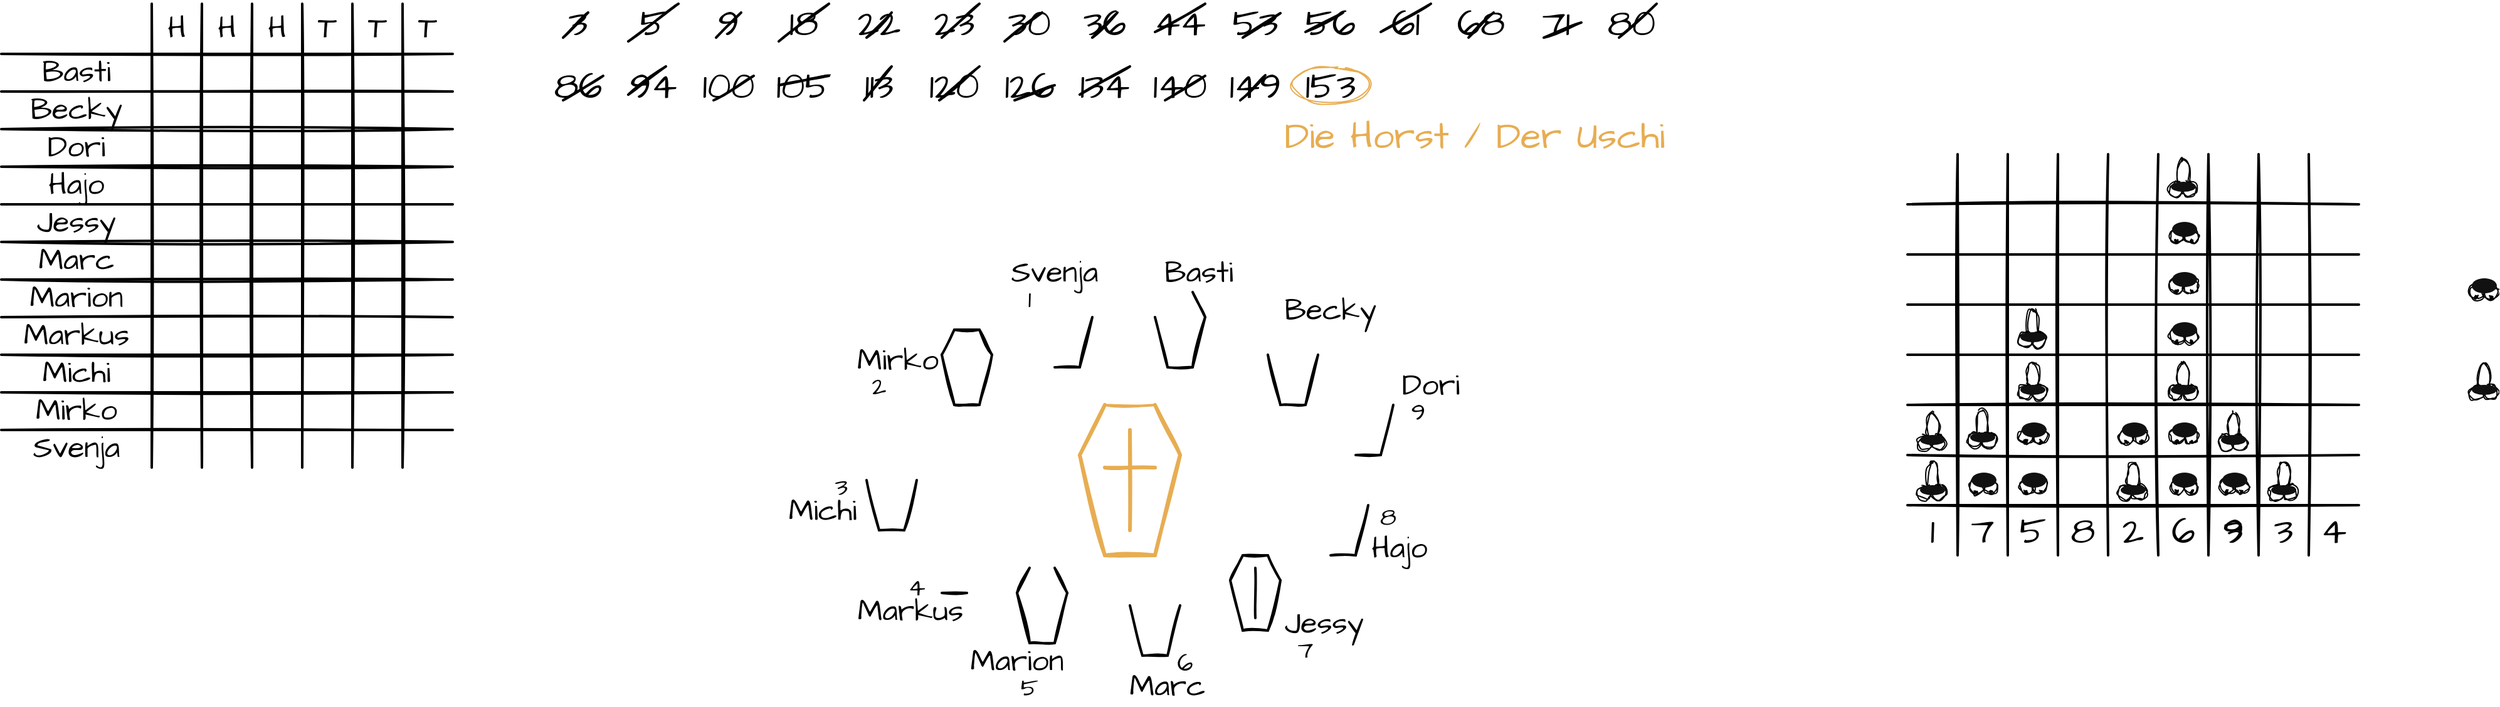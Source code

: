 <mxfile version="17.4.6" type="device"><diagram id="_lAGpAqVhOCv--BAQXIb" name="HT"><mxGraphModel dx="941" dy="526" grid="1" gridSize="10" guides="1" tooltips="1" connect="1" arrows="1" fold="1" page="1" pageScale="1" pageWidth="1100" pageHeight="850" math="0" shadow="0"><root><mxCell id="0"/><mxCell id="1" parent="0"/><mxCell id="HfJwz_JObVnPxNHowcvw-260" value="" style="ellipse;whiteSpace=wrap;html=1;shadow=0;sketch=1;fontFamily=Architects Daughter;fontSource=https%3A%2F%2Ffonts.googleapis.com%2Fcss%3Ffamily%3DArchitects%2BDaughter;fontSize=20;fontColor=#E7AD52;strokeColor=default;strokeWidth=1;fillColor=none;" vertex="1" parent="1"><mxGeometry x="2015" y="366" width="10" height="24" as="geometry"/></mxCell><mxCell id="gnTYWvfLxx79Q_UrvwWk-2" value="Basti" style="text;html=1;strokeColor=none;fillColor=none;align=center;verticalAlign=middle;whiteSpace=wrap;rounded=0;fontFamily=Architects Daughter;fontSource=https%3A%2F%2Ffonts.googleapis.com%2Fcss%3Ffamily%3DArchitects%2BDaughter;fontSize=24;fontStyle=0;sketch=1;shadow=0;strokeWidth=2;" parent="1" vertex="1"><mxGeometry x="40" y="120" width="120" height="30" as="geometry"/></mxCell><mxCell id="gnTYWvfLxx79Q_UrvwWk-3" value="Becky" style="text;html=1;strokeColor=none;fillColor=none;align=center;verticalAlign=middle;whiteSpace=wrap;rounded=0;fontFamily=Architects Daughter;fontSource=https%3A%2F%2Ffonts.googleapis.com%2Fcss%3Ffamily%3DArchitects%2BDaughter;fontSize=24;fontStyle=0;sketch=1;shadow=0;strokeWidth=2;" parent="1" vertex="1"><mxGeometry x="40" y="150" width="120" height="30" as="geometry"/></mxCell><mxCell id="gnTYWvfLxx79Q_UrvwWk-4" value="Dori" style="text;html=1;strokeColor=none;fillColor=none;align=center;verticalAlign=middle;whiteSpace=wrap;rounded=0;fontFamily=Architects Daughter;fontSource=https%3A%2F%2Ffonts.googleapis.com%2Fcss%3Ffamily%3DArchitects%2BDaughter;fontSize=24;fontStyle=0;sketch=1;shadow=0;strokeWidth=2;" parent="1" vertex="1"><mxGeometry x="40" y="180" width="120" height="30" as="geometry"/></mxCell><mxCell id="gnTYWvfLxx79Q_UrvwWk-5" value="Hajo" style="text;html=1;strokeColor=none;fillColor=none;align=center;verticalAlign=middle;whiteSpace=wrap;rounded=0;fontFamily=Architects Daughter;fontSource=https%3A%2F%2Ffonts.googleapis.com%2Fcss%3Ffamily%3DArchitects%2BDaughter;fontSize=24;fontStyle=0;sketch=1;shadow=0;strokeWidth=2;" parent="1" vertex="1"><mxGeometry x="40" y="210" width="120" height="30" as="geometry"/></mxCell><mxCell id="gnTYWvfLxx79Q_UrvwWk-6" value="Jessy" style="text;html=1;strokeColor=none;fillColor=none;align=center;verticalAlign=middle;whiteSpace=wrap;rounded=0;fontFamily=Architects Daughter;fontSource=https%3A%2F%2Ffonts.googleapis.com%2Fcss%3Ffamily%3DArchitects%2BDaughter;fontSize=24;fontStyle=0;sketch=1;shadow=0;strokeWidth=2;" parent="1" vertex="1"><mxGeometry x="40" y="240" width="120" height="30" as="geometry"/></mxCell><mxCell id="gnTYWvfLxx79Q_UrvwWk-7" value="Marc" style="text;html=1;strokeColor=none;fillColor=none;align=center;verticalAlign=middle;whiteSpace=wrap;rounded=0;fontFamily=Architects Daughter;fontSource=https%3A%2F%2Ffonts.googleapis.com%2Fcss%3Ffamily%3DArchitects%2BDaughter;fontSize=24;fontStyle=0;sketch=1;shadow=0;strokeWidth=2;" parent="1" vertex="1"><mxGeometry x="40" y="270" width="120" height="30" as="geometry"/></mxCell><mxCell id="gnTYWvfLxx79Q_UrvwWk-8" value="Marion" style="text;html=1;strokeColor=none;fillColor=none;align=center;verticalAlign=middle;whiteSpace=wrap;rounded=0;fontFamily=Architects Daughter;fontSource=https%3A%2F%2Ffonts.googleapis.com%2Fcss%3Ffamily%3DArchitects%2BDaughter;fontSize=24;fontStyle=0;sketch=1;shadow=0;strokeWidth=2;" parent="1" vertex="1"><mxGeometry x="40" y="300" width="120" height="30" as="geometry"/></mxCell><mxCell id="gnTYWvfLxx79Q_UrvwWk-9" value="Markus" style="text;html=1;strokeColor=none;fillColor=none;align=center;verticalAlign=middle;whiteSpace=wrap;rounded=0;fontFamily=Architects Daughter;fontSource=https%3A%2F%2Ffonts.googleapis.com%2Fcss%3Ffamily%3DArchitects%2BDaughter;fontSize=24;fontStyle=0;sketch=1;shadow=0;strokeWidth=2;" parent="1" vertex="1"><mxGeometry x="40" y="330" width="120" height="30" as="geometry"/></mxCell><mxCell id="gnTYWvfLxx79Q_UrvwWk-10" value="Mirko" style="text;html=1;strokeColor=none;fillColor=none;align=center;verticalAlign=middle;whiteSpace=wrap;rounded=0;fontFamily=Architects Daughter;fontSource=https%3A%2F%2Ffonts.googleapis.com%2Fcss%3Ffamily%3DArchitects%2BDaughter;fontSize=24;fontStyle=0;sketch=1;shadow=0;strokeWidth=2;" parent="1" vertex="1"><mxGeometry x="40" y="390" width="120" height="30" as="geometry"/></mxCell><mxCell id="gnTYWvfLxx79Q_UrvwWk-11" value="Svenja" style="text;html=1;strokeColor=none;fillColor=none;align=center;verticalAlign=middle;whiteSpace=wrap;rounded=0;fontFamily=Architects Daughter;fontSource=https%3A%2F%2Ffonts.googleapis.com%2Fcss%3Ffamily%3DArchitects%2BDaughter;fontSize=24;fontStyle=0;sketch=1;shadow=0;strokeWidth=2;" parent="1" vertex="1"><mxGeometry x="40" y="420" width="120" height="30" as="geometry"/></mxCell><mxCell id="gnTYWvfLxx79Q_UrvwWk-14" value="Michi" style="text;html=1;strokeColor=none;fillColor=none;align=center;verticalAlign=middle;whiteSpace=wrap;rounded=0;fontFamily=Architects Daughter;fontSource=https%3A%2F%2Ffonts.googleapis.com%2Fcss%3Ffamily%3DArchitects%2BDaughter;fontSize=24;fontStyle=0;sketch=1;shadow=0;strokeWidth=2;" parent="1" vertex="1"><mxGeometry x="40" y="360" width="120" height="30" as="geometry"/></mxCell><mxCell id="gnTYWvfLxx79Q_UrvwWk-15" value="H" style="text;html=1;strokeColor=none;fillColor=none;align=center;verticalAlign=middle;whiteSpace=wrap;rounded=0;fontFamily=Architects Daughter;fontSource=https%3A%2F%2Ffonts.googleapis.com%2Fcss%3Ffamily%3DArchitects%2BDaughter;fontSize=24;fontStyle=0;sketch=1;shadow=0;strokeWidth=2;" parent="1" vertex="1"><mxGeometry x="160" y="80" width="40" height="40" as="geometry"/></mxCell><mxCell id="gnTYWvfLxx79Q_UrvwWk-16" value="H" style="text;html=1;strokeColor=none;fillColor=none;align=center;verticalAlign=middle;whiteSpace=wrap;rounded=0;fontFamily=Architects Daughter;fontSource=https%3A%2F%2Ffonts.googleapis.com%2Fcss%3Ffamily%3DArchitects%2BDaughter;fontSize=24;fontStyle=0;sketch=1;shadow=0;strokeWidth=2;" parent="1" vertex="1"><mxGeometry x="200" y="80" width="40" height="40" as="geometry"/></mxCell><mxCell id="gnTYWvfLxx79Q_UrvwWk-17" value="H" style="text;html=1;strokeColor=none;fillColor=none;align=center;verticalAlign=middle;whiteSpace=wrap;rounded=0;fontFamily=Architects Daughter;fontSource=https%3A%2F%2Ffonts.googleapis.com%2Fcss%3Ffamily%3DArchitects%2BDaughter;fontSize=24;fontStyle=0;sketch=1;shadow=0;strokeWidth=2;" parent="1" vertex="1"><mxGeometry x="240" y="80" width="40" height="40" as="geometry"/></mxCell><mxCell id="gnTYWvfLxx79Q_UrvwWk-18" value="T" style="text;html=1;strokeColor=none;fillColor=none;align=center;verticalAlign=middle;whiteSpace=wrap;rounded=0;fontFamily=Architects Daughter;fontSource=https%3A%2F%2Ffonts.googleapis.com%2Fcss%3Ffamily%3DArchitects%2BDaughter;fontSize=24;fontStyle=0;sketch=1;shadow=0;strokeWidth=2;" parent="1" vertex="1"><mxGeometry x="280" y="80" width="40" height="40" as="geometry"/></mxCell><mxCell id="gnTYWvfLxx79Q_UrvwWk-19" value="T" style="text;html=1;strokeColor=none;fillColor=none;align=center;verticalAlign=middle;whiteSpace=wrap;rounded=0;fontFamily=Architects Daughter;fontSource=https%3A%2F%2Ffonts.googleapis.com%2Fcss%3Ffamily%3DArchitects%2BDaughter;fontSize=24;fontStyle=0;sketch=1;shadow=0;strokeWidth=2;" parent="1" vertex="1"><mxGeometry x="320" y="80" width="40" height="40" as="geometry"/></mxCell><mxCell id="gnTYWvfLxx79Q_UrvwWk-20" value="T" style="text;html=1;strokeColor=none;fillColor=none;align=center;verticalAlign=middle;whiteSpace=wrap;rounded=0;fontFamily=Architects Daughter;fontSource=https%3A%2F%2Ffonts.googleapis.com%2Fcss%3Ffamily%3DArchitects%2BDaughter;fontSize=24;fontStyle=0;sketch=1;shadow=0;strokeWidth=2;" parent="1" vertex="1"><mxGeometry x="360" y="80" width="40" height="40" as="geometry"/></mxCell><mxCell id="gnTYWvfLxx79Q_UrvwWk-21" value="" style="endArrow=none;html=1;rounded=0;fontSize=24;sketch=1;strokeWidth=2;shadow=0;fontFamily=Architects Daughter;fontSource=https%3A%2F%2Ffonts.googleapis.com%2Fcss%3Ffamily%3DArchitects%2BDaughter;fontStyle=0;strokeColor=default;" parent="1" edge="1"><mxGeometry width="50" height="50" relative="1" as="geometry"><mxPoint x="40" y="120" as="sourcePoint"/><mxPoint x="400" y="120" as="targetPoint"/></mxGeometry></mxCell><mxCell id="HfJwz_JObVnPxNHowcvw-15" value="" style="endArrow=none;html=1;rounded=0;fontSize=24;sketch=1;strokeWidth=2;shadow=0;fontFamily=Architects Daughter;fontSource=https%3A%2F%2Ffonts.googleapis.com%2Fcss%3Ffamily%3DArchitects%2BDaughter;fontStyle=0" edge="1" parent="1"><mxGeometry width="50" height="50" relative="1" as="geometry"><mxPoint x="360" y="450" as="sourcePoint"/><mxPoint x="360" y="80" as="targetPoint"/></mxGeometry></mxCell><mxCell id="HfJwz_JObVnPxNHowcvw-16" value="" style="endArrow=none;html=1;rounded=0;fontSize=24;sketch=1;strokeWidth=2;shadow=0;fontFamily=Architects Daughter;fontSource=https%3A%2F%2Ffonts.googleapis.com%2Fcss%3Ffamily%3DArchitects%2BDaughter;fontStyle=0" edge="1" parent="1"><mxGeometry width="50" height="50" relative="1" as="geometry"><mxPoint x="320" y="450" as="sourcePoint"/><mxPoint x="320" y="80" as="targetPoint"/></mxGeometry></mxCell><mxCell id="HfJwz_JObVnPxNHowcvw-17" value="" style="endArrow=none;html=1;rounded=0;fontSize=24;sketch=1;strokeWidth=2;shadow=0;fontFamily=Architects Daughter;fontSource=https%3A%2F%2Ffonts.googleapis.com%2Fcss%3Ffamily%3DArchitects%2BDaughter;fontStyle=0;strokeColor=default;" edge="1" parent="1"><mxGeometry width="50" height="50" relative="1" as="geometry"><mxPoint x="280" y="450" as="sourcePoint"/><mxPoint x="280" y="80" as="targetPoint"/></mxGeometry></mxCell><mxCell id="HfJwz_JObVnPxNHowcvw-18" value="" style="endArrow=none;html=1;rounded=0;fontSize=24;sketch=1;strokeWidth=2;shadow=0;fontFamily=Architects Daughter;fontSource=https%3A%2F%2Ffonts.googleapis.com%2Fcss%3Ffamily%3DArchitects%2BDaughter;fontStyle=0" edge="1" parent="1"><mxGeometry width="50" height="50" relative="1" as="geometry"><mxPoint x="240" y="450" as="sourcePoint"/><mxPoint x="240" y="80" as="targetPoint"/></mxGeometry></mxCell><mxCell id="HfJwz_JObVnPxNHowcvw-19" value="" style="endArrow=none;html=1;rounded=0;fontSize=24;sketch=1;strokeWidth=2;shadow=0;fontFamily=Architects Daughter;fontSource=https%3A%2F%2Ffonts.googleapis.com%2Fcss%3Ffamily%3DArchitects%2BDaughter;fontStyle=0" edge="1" parent="1"><mxGeometry width="50" height="50" relative="1" as="geometry"><mxPoint x="200" y="450" as="sourcePoint"/><mxPoint x="200" y="80" as="targetPoint"/></mxGeometry></mxCell><mxCell id="HfJwz_JObVnPxNHowcvw-20" value="" style="endArrow=none;html=1;rounded=0;fontSize=24;sketch=1;strokeWidth=2;shadow=0;fontFamily=Architects Daughter;fontSource=https%3A%2F%2Ffonts.googleapis.com%2Fcss%3Ffamily%3DArchitects%2BDaughter;fontStyle=0;strokeColor=default;" edge="1" parent="1"><mxGeometry width="50" height="50" relative="1" as="geometry"><mxPoint x="160" y="450" as="sourcePoint"/><mxPoint x="160" y="80" as="targetPoint"/></mxGeometry></mxCell><mxCell id="HfJwz_JObVnPxNHowcvw-21" value="5" style="text;html=1;strokeColor=none;fillColor=none;align=center;verticalAlign=middle;whiteSpace=wrap;rounded=0;fontFamily=Architects Daughter;fontSource=https%3A%2F%2Ffonts.googleapis.com%2Fcss%3Ffamily%3DArchitects%2BDaughter;fontSize=30;fontStyle=0;sketch=1;shadow=0;" vertex="1" parent="1"><mxGeometry x="540" y="80" width="40" height="30" as="geometry"/></mxCell><mxCell id="HfJwz_JObVnPxNHowcvw-23" value="9" style="text;html=1;strokeColor=none;fillColor=none;align=center;verticalAlign=middle;whiteSpace=wrap;rounded=0;fontFamily=Architects Daughter;fontSource=https%3A%2F%2Ffonts.googleapis.com%2Fcss%3Ffamily%3DArchitects%2BDaughter;fontSize=30;fontStyle=0;sketch=1;shadow=0;" vertex="1" parent="1"><mxGeometry x="600" y="80" width="40" height="30" as="geometry"/></mxCell><mxCell id="HfJwz_JObVnPxNHowcvw-24" value="18" style="text;html=1;strokeColor=none;fillColor=none;align=center;verticalAlign=middle;whiteSpace=wrap;rounded=0;fontFamily=Architects Daughter;fontSource=https%3A%2F%2Ffonts.googleapis.com%2Fcss%3Ffamily%3DArchitects%2BDaughter;fontSize=30;fontStyle=0;sketch=1;shadow=0;" vertex="1" parent="1"><mxGeometry x="660" y="80" width="40" height="30" as="geometry"/></mxCell><mxCell id="HfJwz_JObVnPxNHowcvw-25" value="22" style="text;html=1;strokeColor=none;fillColor=none;align=center;verticalAlign=middle;whiteSpace=wrap;rounded=0;fontFamily=Architects Daughter;fontSource=https%3A%2F%2Ffonts.googleapis.com%2Fcss%3Ffamily%3DArchitects%2BDaughter;fontSize=30;fontStyle=0;sketch=1;shadow=0;" vertex="1" parent="1"><mxGeometry x="720" y="80" width="40" height="30" as="geometry"/></mxCell><mxCell id="HfJwz_JObVnPxNHowcvw-26" value="23" style="text;html=1;strokeColor=none;fillColor=none;align=center;verticalAlign=middle;whiteSpace=wrap;rounded=0;fontFamily=Architects Daughter;fontSource=https%3A%2F%2Ffonts.googleapis.com%2Fcss%3Ffamily%3DArchitects%2BDaughter;fontSize=30;fontStyle=0;sketch=1;shadow=0;" vertex="1" parent="1"><mxGeometry x="780" y="80" width="40" height="30" as="geometry"/></mxCell><mxCell id="HfJwz_JObVnPxNHowcvw-27" value="30" style="text;html=1;strokeColor=none;fillColor=none;align=center;verticalAlign=middle;whiteSpace=wrap;rounded=0;fontFamily=Architects Daughter;fontSource=https%3A%2F%2Ffonts.googleapis.com%2Fcss%3Ffamily%3DArchitects%2BDaughter;fontSize=30;fontStyle=0;sketch=1;shadow=0;" vertex="1" parent="1"><mxGeometry x="840" y="80" width="40" height="30" as="geometry"/></mxCell><mxCell id="HfJwz_JObVnPxNHowcvw-28" value="36" style="text;html=1;strokeColor=none;fillColor=none;align=center;verticalAlign=middle;whiteSpace=wrap;rounded=0;fontFamily=Architects Daughter;fontSource=https%3A%2F%2Ffonts.googleapis.com%2Fcss%3Ffamily%3DArchitects%2BDaughter;fontSize=30;fontStyle=0;sketch=1;shadow=0;" vertex="1" parent="1"><mxGeometry x="900" y="80" width="40" height="30" as="geometry"/></mxCell><mxCell id="HfJwz_JObVnPxNHowcvw-29" value="44" style="text;html=1;strokeColor=none;fillColor=none;align=center;verticalAlign=middle;whiteSpace=wrap;rounded=0;fontFamily=Architects Daughter;fontSource=https%3A%2F%2Ffonts.googleapis.com%2Fcss%3Ffamily%3DArchitects%2BDaughter;fontSize=30;fontStyle=0;sketch=1;shadow=0;" vertex="1" parent="1"><mxGeometry x="960" y="80" width="40" height="30" as="geometry"/></mxCell><mxCell id="HfJwz_JObVnPxNHowcvw-30" value="53" style="text;html=1;strokeColor=none;fillColor=none;align=center;verticalAlign=middle;whiteSpace=wrap;rounded=0;fontFamily=Architects Daughter;fontSource=https%3A%2F%2Ffonts.googleapis.com%2Fcss%3Ffamily%3DArchitects%2BDaughter;fontSize=30;fontStyle=0;sketch=1;shadow=0;" vertex="1" parent="1"><mxGeometry x="1020" y="80" width="40" height="30" as="geometry"/></mxCell><mxCell id="HfJwz_JObVnPxNHowcvw-31" value="56" style="text;html=1;strokeColor=none;fillColor=none;align=center;verticalAlign=middle;whiteSpace=wrap;rounded=0;fontFamily=Architects Daughter;fontSource=https%3A%2F%2Ffonts.googleapis.com%2Fcss%3Ffamily%3DArchitects%2BDaughter;fontSize=30;fontStyle=0;sketch=1;shadow=0;" vertex="1" parent="1"><mxGeometry x="1080" y="80" width="40" height="30" as="geometry"/></mxCell><mxCell id="HfJwz_JObVnPxNHowcvw-33" value="61" style="text;html=1;strokeColor=none;fillColor=none;align=center;verticalAlign=middle;whiteSpace=wrap;rounded=0;fontFamily=Architects Daughter;fontSource=https%3A%2F%2Ffonts.googleapis.com%2Fcss%3Ffamily%3DArchitects%2BDaughter;fontSize=30;fontStyle=0;sketch=1;shadow=0;" vertex="1" parent="1"><mxGeometry x="1140" y="80" width="40" height="30" as="geometry"/></mxCell><mxCell id="HfJwz_JObVnPxNHowcvw-34" value="68" style="text;html=1;strokeColor=none;fillColor=none;align=center;verticalAlign=middle;whiteSpace=wrap;rounded=0;fontFamily=Architects Daughter;fontSource=https%3A%2F%2Ffonts.googleapis.com%2Fcss%3Ffamily%3DArchitects%2BDaughter;fontSize=30;fontStyle=0;sketch=1;shadow=0;" vertex="1" parent="1"><mxGeometry x="1200" y="80" width="40" height="30" as="geometry"/></mxCell><mxCell id="HfJwz_JObVnPxNHowcvw-35" value="71" style="text;html=1;strokeColor=none;fillColor=none;align=center;verticalAlign=middle;whiteSpace=wrap;rounded=0;fontFamily=Architects Daughter;fontSource=https%3A%2F%2Ffonts.googleapis.com%2Fcss%3Ffamily%3DArchitects%2BDaughter;fontSize=30;fontStyle=0;sketch=1;shadow=0;" vertex="1" parent="1"><mxGeometry x="1260" y="80" width="40" height="30" as="geometry"/></mxCell><mxCell id="HfJwz_JObVnPxNHowcvw-36" value="80" style="text;html=1;strokeColor=none;fillColor=none;align=center;verticalAlign=middle;whiteSpace=wrap;rounded=0;fontFamily=Architects Daughter;fontSource=https%3A%2F%2Ffonts.googleapis.com%2Fcss%3Ffamily%3DArchitects%2BDaughter;fontSize=30;fontStyle=0;sketch=1;shadow=0;" vertex="1" parent="1"><mxGeometry x="1320" y="80" width="40" height="30" as="geometry"/></mxCell><mxCell id="HfJwz_JObVnPxNHowcvw-37" value="86" style="text;html=1;strokeColor=none;fillColor=none;align=center;verticalAlign=middle;whiteSpace=wrap;rounded=0;fontFamily=Architects Daughter;fontSource=https%3A%2F%2Ffonts.googleapis.com%2Fcss%3Ffamily%3DArchitects%2BDaughter;fontSize=30;fontStyle=0;sketch=1;shadow=0;" vertex="1" parent="1"><mxGeometry x="480" y="130" width="40" height="30" as="geometry"/></mxCell><mxCell id="HfJwz_JObVnPxNHowcvw-38" value="94" style="text;html=1;strokeColor=none;fillColor=none;align=center;verticalAlign=middle;whiteSpace=wrap;rounded=0;fontFamily=Architects Daughter;fontSource=https%3A%2F%2Ffonts.googleapis.com%2Fcss%3Ffamily%3DArchitects%2BDaughter;fontSize=30;fontStyle=0;sketch=1;shadow=0;" vertex="1" parent="1"><mxGeometry x="540" y="130" width="40" height="30" as="geometry"/></mxCell><mxCell id="HfJwz_JObVnPxNHowcvw-40" value="100" style="text;html=1;strokeColor=none;fillColor=none;align=center;verticalAlign=middle;whiteSpace=wrap;rounded=0;fontFamily=Architects Daughter;fontSource=https%3A%2F%2Ffonts.googleapis.com%2Fcss%3Ffamily%3DArchitects%2BDaughter;fontSize=30;fontStyle=0;sketch=1;shadow=0;" vertex="1" parent="1"><mxGeometry x="600" y="130" width="40" height="30" as="geometry"/></mxCell><mxCell id="HfJwz_JObVnPxNHowcvw-41" value="105" style="text;html=1;strokeColor=none;fillColor=none;align=center;verticalAlign=middle;whiteSpace=wrap;rounded=0;fontFamily=Architects Daughter;fontSource=https%3A%2F%2Ffonts.googleapis.com%2Fcss%3Ffamily%3DArchitects%2BDaughter;fontSize=30;fontStyle=0;sketch=1;shadow=0;" vertex="1" parent="1"><mxGeometry x="660" y="130" width="40" height="30" as="geometry"/></mxCell><mxCell id="HfJwz_JObVnPxNHowcvw-42" value="113" style="text;html=1;strokeColor=none;fillColor=none;align=center;verticalAlign=middle;whiteSpace=wrap;rounded=0;fontFamily=Architects Daughter;fontSource=https%3A%2F%2Ffonts.googleapis.com%2Fcss%3Ffamily%3DArchitects%2BDaughter;fontSize=30;fontStyle=0;sketch=1;shadow=0;" vertex="1" parent="1"><mxGeometry x="720" y="130" width="40" height="30" as="geometry"/></mxCell><mxCell id="HfJwz_JObVnPxNHowcvw-43" value="3" style="text;html=1;strokeColor=none;fillColor=none;align=center;verticalAlign=middle;whiteSpace=wrap;rounded=0;fontFamily=Architects Daughter;fontSource=https%3A%2F%2Ffonts.googleapis.com%2Fcss%3Ffamily%3DArchitects%2BDaughter;fontSize=30;fontStyle=0;sketch=1;shadow=0;" vertex="1" parent="1"><mxGeometry x="480" y="80" width="40" height="30" as="geometry"/></mxCell><mxCell id="HfJwz_JObVnPxNHowcvw-44" value="120" style="text;html=1;strokeColor=none;fillColor=none;align=center;verticalAlign=middle;whiteSpace=wrap;rounded=0;fontFamily=Architects Daughter;fontSource=https%3A%2F%2Ffonts.googleapis.com%2Fcss%3Ffamily%3DArchitects%2BDaughter;fontSize=30;fontStyle=0;sketch=1;shadow=0;" vertex="1" parent="1"><mxGeometry x="780" y="130" width="40" height="30" as="geometry"/></mxCell><mxCell id="HfJwz_JObVnPxNHowcvw-45" value="126" style="text;html=1;strokeColor=none;fillColor=none;align=center;verticalAlign=middle;whiteSpace=wrap;rounded=0;fontFamily=Architects Daughter;fontSource=https%3A%2F%2Ffonts.googleapis.com%2Fcss%3Ffamily%3DArchitects%2BDaughter;fontSize=30;fontStyle=0;sketch=1;shadow=0;" vertex="1" parent="1"><mxGeometry x="840" y="130" width="40" height="30" as="geometry"/></mxCell><mxCell id="HfJwz_JObVnPxNHowcvw-46" value="134" style="text;html=1;strokeColor=none;fillColor=none;align=center;verticalAlign=middle;whiteSpace=wrap;rounded=0;fontFamily=Architects Daughter;fontSource=https%3A%2F%2Ffonts.googleapis.com%2Fcss%3Ffamily%3DArchitects%2BDaughter;fontSize=30;fontStyle=0;sketch=1;shadow=0;" vertex="1" parent="1"><mxGeometry x="900" y="130" width="40" height="30" as="geometry"/></mxCell><mxCell id="HfJwz_JObVnPxNHowcvw-47" value="140" style="text;html=1;strokeColor=none;fillColor=none;align=center;verticalAlign=middle;whiteSpace=wrap;rounded=0;fontFamily=Architects Daughter;fontSource=https%3A%2F%2Ffonts.googleapis.com%2Fcss%3Ffamily%3DArchitects%2BDaughter;fontSize=30;fontStyle=0;sketch=1;shadow=0;" vertex="1" parent="1"><mxGeometry x="960" y="130" width="40" height="30" as="geometry"/></mxCell><mxCell id="HfJwz_JObVnPxNHowcvw-48" value="149" style="text;html=1;strokeColor=none;fillColor=none;align=center;verticalAlign=middle;whiteSpace=wrap;rounded=0;fontFamily=Architects Daughter;fontSource=https%3A%2F%2Ffonts.googleapis.com%2Fcss%3Ffamily%3DArchitects%2BDaughter;fontSize=30;fontStyle=0;sketch=1;shadow=0;" vertex="1" parent="1"><mxGeometry x="1020" y="130" width="40" height="30" as="geometry"/></mxCell><mxCell id="HfJwz_JObVnPxNHowcvw-49" value="153" style="text;html=1;strokeColor=none;fillColor=none;align=center;verticalAlign=middle;whiteSpace=wrap;rounded=0;fontFamily=Architects Daughter;fontSource=https%3A%2F%2Ffonts.googleapis.com%2Fcss%3Ffamily%3DArchitects%2BDaughter;fontSize=30;fontStyle=0;sketch=1;shadow=0;" vertex="1" parent="1"><mxGeometry x="1080" y="130" width="40" height="30" as="geometry"/></mxCell><mxCell id="HfJwz_JObVnPxNHowcvw-50" value="" style="endArrow=none;html=1;rounded=0;shadow=0;sketch=1;fontFamily=Architects Daughter;fontSource=https%3A%2F%2Ffonts.googleapis.com%2Fcss%3Ffamily%3DArchitects%2BDaughter;fontSize=30;strokeWidth=2;" edge="1" parent="1"><mxGeometry width="50" height="50" relative="1" as="geometry"><mxPoint x="488" y="107" as="sourcePoint"/><mxPoint x="508" y="87" as="targetPoint"/></mxGeometry></mxCell><mxCell id="HfJwz_JObVnPxNHowcvw-51" value="" style="endArrow=none;html=1;rounded=0;shadow=0;sketch=1;fontFamily=Architects Daughter;fontSource=https%3A%2F%2Ffonts.googleapis.com%2Fcss%3Ffamily%3DArchitects%2BDaughter;fontSize=30;strokeWidth=2;entryX=1;entryY=0;entryDx=0;entryDy=0;exitX=0;exitY=1;exitDx=0;exitDy=0;" edge="1" parent="1" source="HfJwz_JObVnPxNHowcvw-21" target="HfJwz_JObVnPxNHowcvw-21"><mxGeometry width="50" height="50" relative="1" as="geometry"><mxPoint x="550" y="107" as="sourcePoint"/><mxPoint x="570" y="87" as="targetPoint"/></mxGeometry></mxCell><mxCell id="HfJwz_JObVnPxNHowcvw-52" value="" style="endArrow=none;html=1;rounded=0;shadow=0;sketch=1;fontFamily=Architects Daughter;fontSource=https%3A%2F%2Ffonts.googleapis.com%2Fcss%3Ffamily%3DArchitects%2BDaughter;fontSize=30;strokeWidth=2;" edge="1" parent="1"><mxGeometry width="50" height="50" relative="1" as="geometry"><mxPoint x="610" y="107" as="sourcePoint"/><mxPoint x="630" y="87" as="targetPoint"/></mxGeometry></mxCell><mxCell id="HfJwz_JObVnPxNHowcvw-53" value="" style="endArrow=none;html=1;rounded=0;shadow=0;sketch=1;fontFamily=Architects Daughter;fontSource=https%3A%2F%2Ffonts.googleapis.com%2Fcss%3Ffamily%3DArchitects%2BDaughter;fontSize=30;strokeWidth=2;entryX=1;entryY=0;entryDx=0;entryDy=0;exitX=0;exitY=1;exitDx=0;exitDy=0;" edge="1" parent="1" source="HfJwz_JObVnPxNHowcvw-24" target="HfJwz_JObVnPxNHowcvw-24"><mxGeometry width="50" height="50" relative="1" as="geometry"><mxPoint x="670" y="107" as="sourcePoint"/><mxPoint x="690" y="87" as="targetPoint"/></mxGeometry></mxCell><mxCell id="HfJwz_JObVnPxNHowcvw-54" value="" style="endArrow=none;html=1;rounded=0;shadow=0;sketch=1;fontFamily=Architects Daughter;fontSource=https%3A%2F%2Ffonts.googleapis.com%2Fcss%3Ffamily%3DArchitects%2BDaughter;fontSize=30;strokeWidth=2;" edge="1" parent="1"><mxGeometry width="50" height="50" relative="1" as="geometry"><mxPoint x="730" y="107" as="sourcePoint"/><mxPoint x="750" y="87" as="targetPoint"/></mxGeometry></mxCell><mxCell id="HfJwz_JObVnPxNHowcvw-55" value="" style="endArrow=none;html=1;rounded=0;shadow=0;sketch=1;fontFamily=Architects Daughter;fontSource=https%3A%2F%2Ffonts.googleapis.com%2Fcss%3Ffamily%3DArchitects%2BDaughter;fontSize=30;strokeWidth=2;entryX=1;entryY=0;entryDx=0;entryDy=0;" edge="1" parent="1" target="HfJwz_JObVnPxNHowcvw-26"><mxGeometry width="50" height="50" relative="1" as="geometry"><mxPoint x="790" y="107" as="sourcePoint"/><mxPoint x="810" y="87" as="targetPoint"/></mxGeometry></mxCell><mxCell id="HfJwz_JObVnPxNHowcvw-56" value="" style="endArrow=none;html=1;rounded=0;shadow=0;sketch=1;fontFamily=Architects Daughter;fontSource=https%3A%2F%2Ffonts.googleapis.com%2Fcss%3Ffamily%3DArchitects%2BDaughter;fontSize=30;strokeWidth=2;exitX=0;exitY=1;exitDx=0;exitDy=0;" edge="1" parent="1" source="HfJwz_JObVnPxNHowcvw-27"><mxGeometry width="50" height="50" relative="1" as="geometry"><mxPoint x="850" y="107" as="sourcePoint"/><mxPoint x="870" y="87" as="targetPoint"/></mxGeometry></mxCell><mxCell id="HfJwz_JObVnPxNHowcvw-58" value="" style="endArrow=none;html=1;rounded=0;shadow=0;sketch=1;fontFamily=Architects Daughter;fontSource=https%3A%2F%2Ffonts.googleapis.com%2Fcss%3Ffamily%3DArchitects%2BDaughter;fontSize=30;strokeWidth=2;" edge="1" parent="1"><mxGeometry width="50" height="50" relative="1" as="geometry"><mxPoint x="910" y="107" as="sourcePoint"/><mxPoint x="930" y="87" as="targetPoint"/></mxGeometry></mxCell><mxCell id="HfJwz_JObVnPxNHowcvw-59" value="" style="endArrow=none;html=1;rounded=0;shadow=0;sketch=1;fontFamily=Architects Daughter;fontSource=https%3A%2F%2Ffonts.googleapis.com%2Fcss%3Ffamily%3DArchitects%2BDaughter;fontSize=30;strokeWidth=2;entryX=1;entryY=0;entryDx=0;entryDy=0;exitX=0;exitY=0.75;exitDx=0;exitDy=0;" edge="1" parent="1" source="HfJwz_JObVnPxNHowcvw-29" target="HfJwz_JObVnPxNHowcvw-29"><mxGeometry width="50" height="50" relative="1" as="geometry"><mxPoint x="960" y="120" as="sourcePoint"/><mxPoint x="990" y="87" as="targetPoint"/></mxGeometry></mxCell><mxCell id="HfJwz_JObVnPxNHowcvw-60" value="" style="endArrow=none;html=1;rounded=0;shadow=0;sketch=1;fontFamily=Architects Daughter;fontSource=https%3A%2F%2Ffonts.googleapis.com%2Fcss%3Ffamily%3DArchitects%2BDaughter;fontSize=30;strokeWidth=2;entryX=1;entryY=0.25;entryDx=0;entryDy=0;" edge="1" parent="1" target="HfJwz_JObVnPxNHowcvw-30"><mxGeometry width="50" height="50" relative="1" as="geometry"><mxPoint x="1030" y="107" as="sourcePoint"/><mxPoint x="1050" y="87" as="targetPoint"/></mxGeometry></mxCell><mxCell id="HfJwz_JObVnPxNHowcvw-61" value="" style="endArrow=none;html=1;rounded=0;shadow=0;sketch=1;fontFamily=Architects Daughter;fontSource=https%3A%2F%2Ffonts.googleapis.com%2Fcss%3Ffamily%3DArchitects%2BDaughter;fontSize=30;strokeWidth=2;exitX=0;exitY=0.75;exitDx=0;exitDy=0;" edge="1" parent="1" source="HfJwz_JObVnPxNHowcvw-31"><mxGeometry width="50" height="50" relative="1" as="geometry"><mxPoint x="1090" y="107" as="sourcePoint"/><mxPoint x="1110" y="87" as="targetPoint"/></mxGeometry></mxCell><mxCell id="HfJwz_JObVnPxNHowcvw-62" value="" style="endArrow=none;html=1;rounded=0;shadow=0;sketch=1;fontFamily=Architects Daughter;fontSource=https%3A%2F%2Ffonts.googleapis.com%2Fcss%3Ffamily%3DArchitects%2BDaughter;fontSize=30;strokeWidth=2;entryX=1;entryY=0;entryDx=0;entryDy=0;exitX=0;exitY=0.75;exitDx=0;exitDy=0;" edge="1" parent="1" source="HfJwz_JObVnPxNHowcvw-33" target="HfJwz_JObVnPxNHowcvw-33"><mxGeometry width="50" height="50" relative="1" as="geometry"><mxPoint x="1150" y="107" as="sourcePoint"/><mxPoint x="1170" y="87" as="targetPoint"/></mxGeometry></mxCell><mxCell id="HfJwz_JObVnPxNHowcvw-63" value="" style="endArrow=none;html=1;rounded=0;shadow=0;sketch=1;fontFamily=Architects Daughter;fontSource=https%3A%2F%2Ffonts.googleapis.com%2Fcss%3Ffamily%3DArchitects%2BDaughter;fontSize=30;strokeWidth=2;" edge="1" parent="1"><mxGeometry width="50" height="50" relative="1" as="geometry"><mxPoint x="1210" y="107" as="sourcePoint"/><mxPoint x="1230" y="87" as="targetPoint"/></mxGeometry></mxCell><mxCell id="HfJwz_JObVnPxNHowcvw-64" value="" style="endArrow=none;html=1;rounded=0;shadow=0;sketch=1;fontFamily=Architects Daughter;fontSource=https%3A%2F%2Ffonts.googleapis.com%2Fcss%3Ffamily%3DArchitects%2BDaughter;fontSize=30;strokeWidth=2;entryX=1;entryY=0.5;entryDx=0;entryDy=0;" edge="1" parent="1" target="HfJwz_JObVnPxNHowcvw-35"><mxGeometry width="50" height="50" relative="1" as="geometry"><mxPoint x="1270" y="107" as="sourcePoint"/><mxPoint x="1290" y="87" as="targetPoint"/></mxGeometry></mxCell><mxCell id="HfJwz_JObVnPxNHowcvw-65" value="" style="endArrow=none;html=1;rounded=0;shadow=0;sketch=1;fontFamily=Architects Daughter;fontSource=https%3A%2F%2Ffonts.googleapis.com%2Fcss%3Ffamily%3DArchitects%2BDaughter;fontSize=30;strokeWidth=2;entryX=1;entryY=0;entryDx=0;entryDy=0;" edge="1" parent="1" target="HfJwz_JObVnPxNHowcvw-36"><mxGeometry width="50" height="50" relative="1" as="geometry"><mxPoint x="1330" y="107" as="sourcePoint"/><mxPoint x="1350" y="87" as="targetPoint"/></mxGeometry></mxCell><mxCell id="HfJwz_JObVnPxNHowcvw-66" value="" style="endArrow=none;html=1;rounded=0;shadow=0;sketch=1;fontFamily=Architects Daughter;fontSource=https%3A%2F%2Ffonts.googleapis.com%2Fcss%3Ffamily%3DArchitects%2BDaughter;fontSize=30;strokeWidth=2;entryX=1;entryY=0.25;entryDx=0;entryDy=0;" edge="1" parent="1" target="HfJwz_JObVnPxNHowcvw-37"><mxGeometry width="50" height="50" relative="1" as="geometry"><mxPoint x="488.0" y="157" as="sourcePoint"/><mxPoint x="508.0" y="137" as="targetPoint"/></mxGeometry></mxCell><mxCell id="HfJwz_JObVnPxNHowcvw-67" value="" style="endArrow=none;html=1;rounded=0;shadow=0;sketch=1;fontFamily=Architects Daughter;fontSource=https%3A%2F%2Ffonts.googleapis.com%2Fcss%3Ffamily%3DArchitects%2BDaughter;fontSize=30;strokeWidth=2;entryX=0.75;entryY=0;entryDx=0;entryDy=0;exitX=0;exitY=0.75;exitDx=0;exitDy=0;" edge="1" parent="1" source="HfJwz_JObVnPxNHowcvw-38" target="HfJwz_JObVnPxNHowcvw-38"><mxGeometry width="50" height="50" relative="1" as="geometry"><mxPoint x="548.0" y="157" as="sourcePoint"/><mxPoint x="568.0" y="137" as="targetPoint"/></mxGeometry></mxCell><mxCell id="HfJwz_JObVnPxNHowcvw-68" value="" style="endArrow=none;html=1;rounded=0;shadow=0;sketch=1;fontFamily=Architects Daughter;fontSource=https%3A%2F%2Ffonts.googleapis.com%2Fcss%3Ffamily%3DArchitects%2BDaughter;fontSize=30;strokeWidth=2;entryX=1;entryY=0.25;entryDx=0;entryDy=0;" edge="1" parent="1" target="HfJwz_JObVnPxNHowcvw-40"><mxGeometry width="50" height="50" relative="1" as="geometry"><mxPoint x="608.0" y="157" as="sourcePoint"/><mxPoint x="628.0" y="137" as="targetPoint"/></mxGeometry></mxCell><mxCell id="HfJwz_JObVnPxNHowcvw-69" value="" style="endArrow=none;html=1;rounded=0;shadow=0;sketch=1;fontFamily=Architects Daughter;fontSource=https%3A%2F%2Ffonts.googleapis.com%2Fcss%3Ffamily%3DArchitects%2BDaughter;fontSize=30;strokeWidth=2;entryX=1;entryY=0.25;entryDx=0;entryDy=0;exitX=0;exitY=0.5;exitDx=0;exitDy=0;" edge="1" parent="1" source="HfJwz_JObVnPxNHowcvw-41" target="HfJwz_JObVnPxNHowcvw-41"><mxGeometry width="50" height="50" relative="1" as="geometry"><mxPoint x="668.0" y="157" as="sourcePoint"/><mxPoint x="688.0" y="137" as="targetPoint"/></mxGeometry></mxCell><mxCell id="HfJwz_JObVnPxNHowcvw-70" value="" style="endArrow=none;html=1;rounded=0;shadow=0;sketch=1;fontFamily=Architects Daughter;fontSource=https%3A%2F%2Ffonts.googleapis.com%2Fcss%3Ffamily%3DArchitects%2BDaughter;fontSize=30;strokeWidth=2;entryX=0.75;entryY=0;entryDx=0;entryDy=0;" edge="1" parent="1" target="HfJwz_JObVnPxNHowcvw-42"><mxGeometry width="50" height="50" relative="1" as="geometry"><mxPoint x="728.0" y="157" as="sourcePoint"/><mxPoint x="748.0" y="137" as="targetPoint"/></mxGeometry></mxCell><mxCell id="HfJwz_JObVnPxNHowcvw-71" value="" style="endArrow=none;html=1;rounded=0;shadow=0;sketch=1;fontFamily=Architects Daughter;fontSource=https%3A%2F%2Ffonts.googleapis.com%2Fcss%3Ffamily%3DArchitects%2BDaughter;fontSize=30;strokeWidth=2;entryX=1;entryY=0;entryDx=0;entryDy=0;" edge="1" parent="1" target="HfJwz_JObVnPxNHowcvw-44"><mxGeometry width="50" height="50" relative="1" as="geometry"><mxPoint x="788.0" y="157" as="sourcePoint"/><mxPoint x="808.0" y="137" as="targetPoint"/></mxGeometry></mxCell><mxCell id="HfJwz_JObVnPxNHowcvw-72" value="" style="endArrow=none;html=1;rounded=0;shadow=0;sketch=1;fontFamily=Architects Daughter;fontSource=https%3A%2F%2Ffonts.googleapis.com%2Fcss%3Ffamily%3DArchitects%2BDaughter;fontSize=30;strokeWidth=2;entryX=1;entryY=0.5;entryDx=0;entryDy=0;" edge="1" parent="1" target="HfJwz_JObVnPxNHowcvw-45"><mxGeometry width="50" height="50" relative="1" as="geometry"><mxPoint x="848.0" y="157" as="sourcePoint"/><mxPoint x="868.0" y="137" as="targetPoint"/></mxGeometry></mxCell><mxCell id="HfJwz_JObVnPxNHowcvw-73" value="" style="endArrow=none;html=1;rounded=0;shadow=0;sketch=1;fontFamily=Architects Daughter;fontSource=https%3A%2F%2Ffonts.googleapis.com%2Fcss%3Ffamily%3DArchitects%2BDaughter;fontSize=30;strokeWidth=2;entryX=1;entryY=0;entryDx=0;entryDy=0;exitX=0;exitY=0.75;exitDx=0;exitDy=0;" edge="1" parent="1" source="HfJwz_JObVnPxNHowcvw-46" target="HfJwz_JObVnPxNHowcvw-46"><mxGeometry width="50" height="50" relative="1" as="geometry"><mxPoint x="908.0" y="157" as="sourcePoint"/><mxPoint x="928.0" y="137" as="targetPoint"/></mxGeometry></mxCell><mxCell id="HfJwz_JObVnPxNHowcvw-74" value="" style="endArrow=none;html=1;rounded=0;shadow=0;sketch=1;fontFamily=Architects Daughter;fontSource=https%3A%2F%2Ffonts.googleapis.com%2Fcss%3Ffamily%3DArchitects%2BDaughter;fontSize=30;strokeWidth=2;entryX=1;entryY=0.25;entryDx=0;entryDy=0;" edge="1" parent="1" target="HfJwz_JObVnPxNHowcvw-47"><mxGeometry width="50" height="50" relative="1" as="geometry"><mxPoint x="968.0" y="157" as="sourcePoint"/><mxPoint x="988.0" y="137" as="targetPoint"/></mxGeometry></mxCell><mxCell id="HfJwz_JObVnPxNHowcvw-75" value="" style="endArrow=none;html=1;rounded=0;shadow=0;sketch=1;fontFamily=Architects Daughter;fontSource=https%3A%2F%2Ffonts.googleapis.com%2Fcss%3Ffamily%3DArchitects%2BDaughter;fontSize=30;strokeWidth=2;" edge="1" parent="1"><mxGeometry width="50" height="50" relative="1" as="geometry"><mxPoint x="1028.0" y="157" as="sourcePoint"/><mxPoint x="1048.0" y="137" as="targetPoint"/></mxGeometry></mxCell><mxCell id="HfJwz_JObVnPxNHowcvw-78" value="" style="ellipse;whiteSpace=wrap;html=1;shadow=0;sketch=1;fontFamily=Architects Daughter;fontSource=https%3A%2F%2Ffonts.googleapis.com%2Fcss%3Ffamily%3DArchitects%2BDaughter;fontSize=30;fillColor=none;strokeColor=#e7ad52;" vertex="1" parent="1"><mxGeometry x="1070" y="130" width="60" height="30" as="geometry"/></mxCell><mxCell id="HfJwz_JObVnPxNHowcvw-79" value="Die Horst / Der Uschi" style="text;html=1;strokeColor=none;fillColor=none;align=center;verticalAlign=middle;whiteSpace=wrap;rounded=0;fontFamily=Architects Daughter;fontSource=https%3A%2F%2Ffonts.googleapis.com%2Fcss%3Ffamily%3DArchitects%2BDaughter;fontSize=30;fontStyle=0;sketch=1;shadow=0;fontColor=#E7AD52;" vertex="1" parent="1"><mxGeometry x="1040" y="170" width="350" height="30" as="geometry"/></mxCell><mxCell id="HfJwz_JObVnPxNHowcvw-84" value="" style="endArrow=none;html=1;rounded=0;fontSize=24;sketch=1;strokeWidth=2;shadow=0;fontFamily=Architects Daughter;fontSource=https%3A%2F%2Ffonts.googleapis.com%2Fcss%3Ffamily%3DArchitects%2BDaughter;fontStyle=0" edge="1" parent="1"><mxGeometry width="50" height="50" relative="1" as="geometry"><mxPoint x="40" y="150" as="sourcePoint"/><mxPoint x="400" y="150" as="targetPoint"/></mxGeometry></mxCell><mxCell id="HfJwz_JObVnPxNHowcvw-85" value="" style="endArrow=none;html=1;rounded=0;fontSize=24;sketch=1;strokeWidth=2;shadow=0;fontFamily=Architects Daughter;fontSource=https%3A%2F%2Ffonts.googleapis.com%2Fcss%3Ffamily%3DArchitects%2BDaughter;fontStyle=0" edge="1" parent="1"><mxGeometry width="50" height="50" relative="1" as="geometry"><mxPoint x="40" y="180" as="sourcePoint"/><mxPoint x="400" y="180" as="targetPoint"/></mxGeometry></mxCell><mxCell id="HfJwz_JObVnPxNHowcvw-86" value="" style="endArrow=none;html=1;rounded=0;fontSize=24;sketch=1;strokeWidth=2;shadow=0;fontFamily=Architects Daughter;fontSource=https%3A%2F%2Ffonts.googleapis.com%2Fcss%3Ffamily%3DArchitects%2BDaughter;fontStyle=0" edge="1" parent="1"><mxGeometry width="50" height="50" relative="1" as="geometry"><mxPoint x="40" y="210" as="sourcePoint"/><mxPoint x="400" y="210" as="targetPoint"/></mxGeometry></mxCell><mxCell id="HfJwz_JObVnPxNHowcvw-87" value="" style="endArrow=none;html=1;rounded=0;fontSize=24;sketch=1;strokeWidth=2;shadow=0;fontFamily=Architects Daughter;fontSource=https%3A%2F%2Ffonts.googleapis.com%2Fcss%3Ffamily%3DArchitects%2BDaughter;fontStyle=0" edge="1" parent="1"><mxGeometry width="50" height="50" relative="1" as="geometry"><mxPoint x="40" y="240" as="sourcePoint"/><mxPoint x="400" y="240" as="targetPoint"/></mxGeometry></mxCell><mxCell id="HfJwz_JObVnPxNHowcvw-88" value="" style="endArrow=none;html=1;rounded=0;fontSize=24;sketch=1;strokeWidth=2;shadow=0;fontFamily=Architects Daughter;fontSource=https%3A%2F%2Ffonts.googleapis.com%2Fcss%3Ffamily%3DArchitects%2BDaughter;fontStyle=0" edge="1" parent="1"><mxGeometry width="50" height="50" relative="1" as="geometry"><mxPoint x="40" y="270" as="sourcePoint"/><mxPoint x="400" y="270" as="targetPoint"/></mxGeometry></mxCell><mxCell id="HfJwz_JObVnPxNHowcvw-89" value="" style="endArrow=none;html=1;rounded=0;fontSize=24;sketch=1;strokeWidth=2;shadow=0;fontFamily=Architects Daughter;fontSource=https%3A%2F%2Ffonts.googleapis.com%2Fcss%3Ffamily%3DArchitects%2BDaughter;fontStyle=0" edge="1" parent="1"><mxGeometry width="50" height="50" relative="1" as="geometry"><mxPoint x="40" y="300" as="sourcePoint"/><mxPoint x="400" y="300" as="targetPoint"/></mxGeometry></mxCell><mxCell id="HfJwz_JObVnPxNHowcvw-90" value="" style="endArrow=none;html=1;rounded=0;fontSize=24;sketch=1;strokeWidth=2;shadow=0;fontFamily=Architects Daughter;fontSource=https%3A%2F%2Ffonts.googleapis.com%2Fcss%3Ffamily%3DArchitects%2BDaughter;fontStyle=0" edge="1" parent="1"><mxGeometry width="50" height="50" relative="1" as="geometry"><mxPoint x="40" y="330" as="sourcePoint"/><mxPoint x="400" y="330" as="targetPoint"/></mxGeometry></mxCell><mxCell id="HfJwz_JObVnPxNHowcvw-91" value="" style="endArrow=none;html=1;rounded=0;fontSize=24;sketch=1;strokeWidth=2;shadow=0;fontFamily=Architects Daughter;fontSource=https%3A%2F%2Ffonts.googleapis.com%2Fcss%3Ffamily%3DArchitects%2BDaughter;fontStyle=0" edge="1" parent="1"><mxGeometry width="50" height="50" relative="1" as="geometry"><mxPoint x="40" y="360" as="sourcePoint"/><mxPoint x="400" y="360" as="targetPoint"/></mxGeometry></mxCell><mxCell id="HfJwz_JObVnPxNHowcvw-92" value="" style="endArrow=none;html=1;rounded=0;fontSize=24;sketch=1;strokeWidth=2;shadow=0;fontFamily=Architects Daughter;fontSource=https%3A%2F%2Ffonts.googleapis.com%2Fcss%3Ffamily%3DArchitects%2BDaughter;fontStyle=0" edge="1" parent="1"><mxGeometry width="50" height="50" relative="1" as="geometry"><mxPoint x="40" y="390" as="sourcePoint"/><mxPoint x="400" y="390" as="targetPoint"/></mxGeometry></mxCell><mxCell id="HfJwz_JObVnPxNHowcvw-93" value="" style="endArrow=none;html=1;rounded=0;fontSize=24;sketch=1;strokeWidth=2;shadow=0;fontFamily=Architects Daughter;fontSource=https%3A%2F%2Ffonts.googleapis.com%2Fcss%3Ffamily%3DArchitects%2BDaughter;fontStyle=0" edge="1" parent="1"><mxGeometry width="50" height="50" relative="1" as="geometry"><mxPoint x="40" y="420" as="sourcePoint"/><mxPoint x="400" y="420" as="targetPoint"/></mxGeometry></mxCell><mxCell id="HfJwz_JObVnPxNHowcvw-94" value="Basti" style="text;html=1;strokeColor=none;fillColor=none;align=center;verticalAlign=middle;whiteSpace=wrap;rounded=0;fontFamily=Architects Daughter;fontSource=https%3A%2F%2Ffonts.googleapis.com%2Fcss%3Ffamily%3DArchitects%2BDaughter;fontSize=24;fontStyle=0;sketch=1;shadow=0;strokeWidth=2;" vertex="1" parent="1"><mxGeometry x="960" y="280" width="70" height="30" as="geometry"/></mxCell><mxCell id="HfJwz_JObVnPxNHowcvw-95" value="Becky" style="text;html=1;strokeColor=none;fillColor=none;align=center;verticalAlign=middle;whiteSpace=wrap;rounded=0;fontFamily=Architects Daughter;fontSource=https%3A%2F%2Ffonts.googleapis.com%2Fcss%3Ffamily%3DArchitects%2BDaughter;fontSize=24;fontStyle=0;sketch=1;shadow=0;strokeWidth=2;" vertex="1" parent="1"><mxGeometry x="1060" y="310" width="80" height="30" as="geometry"/></mxCell><mxCell id="HfJwz_JObVnPxNHowcvw-96" value="Dori" style="text;html=1;strokeColor=none;fillColor=none;align=center;verticalAlign=middle;whiteSpace=wrap;rounded=0;fontFamily=Architects Daughter;fontSource=https%3A%2F%2Ffonts.googleapis.com%2Fcss%3Ffamily%3DArchitects%2BDaughter;fontSize=24;fontStyle=0;sketch=1;shadow=0;strokeWidth=2;" vertex="1" parent="1"><mxGeometry x="1150" y="370" width="60" height="30" as="geometry"/></mxCell><mxCell id="HfJwz_JObVnPxNHowcvw-97" value="Hajo" style="text;html=1;strokeColor=none;fillColor=none;align=center;verticalAlign=middle;whiteSpace=wrap;rounded=0;fontFamily=Architects Daughter;fontSource=https%3A%2F%2Ffonts.googleapis.com%2Fcss%3Ffamily%3DArchitects%2BDaughter;fontSize=24;fontStyle=0;sketch=1;shadow=0;strokeWidth=2;" vertex="1" parent="1"><mxGeometry x="1130" y="500" width="50" height="30" as="geometry"/></mxCell><mxCell id="HfJwz_JObVnPxNHowcvw-98" value="Jessy" style="text;html=1;strokeColor=none;fillColor=none;align=center;verticalAlign=middle;whiteSpace=wrap;rounded=0;fontFamily=Architects Daughter;fontSource=https%3A%2F%2Ffonts.googleapis.com%2Fcss%3Ffamily%3DArchitects%2BDaughter;fontSize=24;fontStyle=0;sketch=1;shadow=0;strokeWidth=2;" vertex="1" parent="1"><mxGeometry x="1060" y="560" width="70" height="30" as="geometry"/></mxCell><mxCell id="HfJwz_JObVnPxNHowcvw-99" value="Marc" style="text;html=1;strokeColor=none;fillColor=none;align=center;verticalAlign=middle;whiteSpace=wrap;rounded=0;fontFamily=Architects Daughter;fontSource=https%3A%2F%2Ffonts.googleapis.com%2Fcss%3Ffamily%3DArchitects%2BDaughter;fontSize=24;fontStyle=0;sketch=1;shadow=0;strokeWidth=2;" vertex="1" parent="1"><mxGeometry x="940" y="610" width="60" height="30" as="geometry"/></mxCell><mxCell id="HfJwz_JObVnPxNHowcvw-100" value="Marion" style="text;html=1;strokeColor=none;fillColor=none;align=center;verticalAlign=middle;whiteSpace=wrap;rounded=0;fontFamily=Architects Daughter;fontSource=https%3A%2F%2Ffonts.googleapis.com%2Fcss%3Ffamily%3DArchitects%2BDaughter;fontSize=24;fontStyle=0;sketch=1;shadow=0;strokeWidth=2;" vertex="1" parent="1"><mxGeometry x="810" y="590" width="80" height="30" as="geometry"/></mxCell><mxCell id="HfJwz_JObVnPxNHowcvw-101" value="Markus" style="text;html=1;strokeColor=none;fillColor=none;align=center;verticalAlign=middle;whiteSpace=wrap;rounded=0;fontFamily=Architects Daughter;fontSource=https%3A%2F%2Ffonts.googleapis.com%2Fcss%3Ffamily%3DArchitects%2BDaughter;fontSize=24;fontStyle=0;sketch=1;shadow=0;strokeWidth=2;" vertex="1" parent="1"><mxGeometry x="720" y="550" width="90" height="30" as="geometry"/></mxCell><mxCell id="HfJwz_JObVnPxNHowcvw-102" value="Mirko" style="text;html=1;strokeColor=none;fillColor=none;align=center;verticalAlign=middle;whiteSpace=wrap;rounded=0;fontFamily=Architects Daughter;fontSource=https%3A%2F%2Ffonts.googleapis.com%2Fcss%3Ffamily%3DArchitects%2BDaughter;fontSize=24;fontStyle=0;sketch=1;shadow=0;strokeWidth=2;" vertex="1" parent="1"><mxGeometry x="720" y="350" width="70" height="30" as="geometry"/></mxCell><mxCell id="HfJwz_JObVnPxNHowcvw-103" value="Svenja" style="text;html=1;strokeColor=none;fillColor=none;align=center;verticalAlign=middle;whiteSpace=wrap;rounded=0;fontFamily=Architects Daughter;fontSource=https%3A%2F%2Ffonts.googleapis.com%2Fcss%3Ffamily%3DArchitects%2BDaughter;fontSize=24;fontStyle=0;sketch=1;shadow=0;strokeWidth=2;" vertex="1" parent="1"><mxGeometry x="840" y="280" width="80" height="30" as="geometry"/></mxCell><mxCell id="HfJwz_JObVnPxNHowcvw-104" value="Michi" style="text;html=1;strokeColor=none;fillColor=none;align=center;verticalAlign=middle;whiteSpace=wrap;rounded=0;fontFamily=Architects Daughter;fontSource=https%3A%2F%2Ffonts.googleapis.com%2Fcss%3Ffamily%3DArchitects%2BDaughter;fontSize=24;fontStyle=0;sketch=1;shadow=0;strokeWidth=2;" vertex="1" parent="1"><mxGeometry x="660" y="470" width="70" height="30" as="geometry"/></mxCell><mxCell id="HfJwz_JObVnPxNHowcvw-106" value="" style="endArrow=none;html=1;rounded=0;shadow=0;sketch=1;fontFamily=Architects Daughter;fontSource=https%3A%2F%2Ffonts.googleapis.com%2Fcss%3Ffamily%3DArchitects%2BDaughter;fontSize=24;fontColor=#E7AD52;strokeColor=#E7AD52;strokeWidth=3;" edge="1" parent="1"><mxGeometry width="50" height="50" relative="1" as="geometry"><mxPoint x="920" y="520" as="sourcePoint"/><mxPoint x="960" y="520" as="targetPoint"/></mxGeometry></mxCell><mxCell id="HfJwz_JObVnPxNHowcvw-107" value="" style="endArrow=none;html=1;rounded=0;shadow=0;sketch=1;fontFamily=Architects Daughter;fontSource=https%3A%2F%2Ffonts.googleapis.com%2Fcss%3Ffamily%3DArchitects%2BDaughter;fontSize=24;fontColor=#E7AD52;strokeColor=#E7AD52;strokeWidth=2;" edge="1" parent="1"><mxGeometry width="50" height="50" relative="1" as="geometry"><mxPoint x="920" y="400" as="sourcePoint"/><mxPoint x="960" y="400" as="targetPoint"/></mxGeometry></mxCell><mxCell id="HfJwz_JObVnPxNHowcvw-108" value="" style="endArrow=none;html=1;rounded=0;shadow=0;sketch=1;fontFamily=Architects Daughter;fontSource=https%3A%2F%2Ffonts.googleapis.com%2Fcss%3Ffamily%3DArchitects%2BDaughter;fontSize=24;fontColor=#E7AD52;strokeColor=#E7AD52;strokeWidth=3;" edge="1" parent="1"><mxGeometry width="50" height="50" relative="1" as="geometry"><mxPoint x="980" y="440" as="sourcePoint"/><mxPoint x="960" y="400" as="targetPoint"/></mxGeometry></mxCell><mxCell id="HfJwz_JObVnPxNHowcvw-109" value="" style="endArrow=none;html=1;rounded=0;shadow=0;sketch=1;fontFamily=Architects Daughter;fontSource=https%3A%2F%2Ffonts.googleapis.com%2Fcss%3Ffamily%3DArchitects%2BDaughter;fontSize=24;fontColor=#E7AD52;strokeColor=#E7AD52;strokeWidth=3;" edge="1" parent="1"><mxGeometry width="50" height="50" relative="1" as="geometry"><mxPoint x="900" y="440" as="sourcePoint"/><mxPoint x="920" y="400" as="targetPoint"/></mxGeometry></mxCell><mxCell id="HfJwz_JObVnPxNHowcvw-110" value="" style="endArrow=none;html=1;rounded=0;shadow=0;sketch=1;fontFamily=Architects Daughter;fontSource=https%3A%2F%2Ffonts.googleapis.com%2Fcss%3Ffamily%3DArchitects%2BDaughter;fontSize=24;fontColor=#E7AD52;strokeColor=#E7AD52;strokeWidth=3;" edge="1" parent="1"><mxGeometry width="50" height="50" relative="1" as="geometry"><mxPoint x="960" y="520" as="sourcePoint"/><mxPoint x="980" y="440" as="targetPoint"/></mxGeometry></mxCell><mxCell id="HfJwz_JObVnPxNHowcvw-111" value="" style="endArrow=none;html=1;rounded=0;shadow=0;sketch=1;fontFamily=Architects Daughter;fontSource=https%3A%2F%2Ffonts.googleapis.com%2Fcss%3Ffamily%3DArchitects%2BDaughter;fontSize=24;fontColor=#E7AD52;strokeColor=#E7AD52;strokeWidth=3;" edge="1" parent="1"><mxGeometry width="50" height="50" relative="1" as="geometry"><mxPoint x="920" y="520" as="sourcePoint"/><mxPoint x="900" y="440" as="targetPoint"/></mxGeometry></mxCell><mxCell id="HfJwz_JObVnPxNHowcvw-112" value="" style="endArrow=none;html=1;rounded=0;shadow=0;sketch=1;fontFamily=Architects Daughter;fontSource=https%3A%2F%2Ffonts.googleapis.com%2Fcss%3Ffamily%3DArchitects%2BDaughter;fontSize=24;fontColor=#E7AD52;strokeColor=#E7AD52;strokeWidth=3;" edge="1" parent="1"><mxGeometry width="50" height="50" relative="1" as="geometry"><mxPoint x="940" y="500" as="sourcePoint"/><mxPoint x="940" y="420" as="targetPoint"/></mxGeometry></mxCell><mxCell id="HfJwz_JObVnPxNHowcvw-113" value="" style="endArrow=none;html=1;rounded=0;shadow=0;sketch=1;fontFamily=Architects Daughter;fontSource=https%3A%2F%2Ffonts.googleapis.com%2Fcss%3Ffamily%3DArchitects%2BDaughter;fontSize=24;fontColor=#E7AD52;strokeColor=#E7AD52;strokeWidth=3;" edge="1" parent="1"><mxGeometry width="50" height="50" relative="1" as="geometry"><mxPoint x="920" y="450" as="sourcePoint"/><mxPoint x="960" y="450" as="targetPoint"/></mxGeometry></mxCell><mxCell id="HfJwz_JObVnPxNHowcvw-114" value="" style="endArrow=none;html=1;rounded=0;shadow=0;sketch=1;fontFamily=Architects Daughter;fontSource=https%3A%2F%2Ffonts.googleapis.com%2Fcss%3Ffamily%3DArchitects%2BDaughter;fontSize=24;fontColor=#E7AD52;strokeColor=default;strokeWidth=2;" edge="1" parent="1"><mxGeometry width="50" height="50" relative="1" as="geometry"><mxPoint x="970" y="370" as="sourcePoint"/><mxPoint x="990" y="370" as="targetPoint"/></mxGeometry></mxCell><mxCell id="HfJwz_JObVnPxNHowcvw-116" value="" style="endArrow=none;html=1;rounded=0;shadow=0;sketch=1;fontFamily=Architects Daughter;fontSource=https%3A%2F%2Ffonts.googleapis.com%2Fcss%3Ffamily%3DArchitects%2BDaughter;fontSize=24;fontColor=#E7AD52;strokeColor=default;strokeWidth=2;" edge="1" parent="1"><mxGeometry width="50" height="50" relative="1" as="geometry"><mxPoint x="1000" y="330" as="sourcePoint"/><mxPoint x="990" y="310" as="targetPoint"/></mxGeometry></mxCell><mxCell id="HfJwz_JObVnPxNHowcvw-118" value="" style="endArrow=none;html=1;rounded=0;shadow=0;sketch=1;fontFamily=Architects Daughter;fontSource=https%3A%2F%2Ffonts.googleapis.com%2Fcss%3Ffamily%3DArchitects%2BDaughter;fontSize=24;fontColor=#E7AD52;strokeColor=default;strokeWidth=2;" edge="1" parent="1"><mxGeometry width="50" height="50" relative="1" as="geometry"><mxPoint x="990" y="370" as="sourcePoint"/><mxPoint x="1000" y="330" as="targetPoint"/></mxGeometry></mxCell><mxCell id="HfJwz_JObVnPxNHowcvw-119" value="" style="endArrow=none;html=1;rounded=0;shadow=0;sketch=1;fontFamily=Architects Daughter;fontSource=https%3A%2F%2Ffonts.googleapis.com%2Fcss%3Ffamily%3DArchitects%2BDaughter;fontSize=24;fontColor=#E7AD52;strokeColor=default;strokeWidth=2;" edge="1" parent="1"><mxGeometry width="50" height="50" relative="1" as="geometry"><mxPoint x="970" y="370" as="sourcePoint"/><mxPoint x="960" y="330" as="targetPoint"/></mxGeometry></mxCell><mxCell id="HfJwz_JObVnPxNHowcvw-122" value="" style="endArrow=none;html=1;rounded=0;shadow=0;sketch=1;fontFamily=Architects Daughter;fontSource=https%3A%2F%2Ffonts.googleapis.com%2Fcss%3Ffamily%3DArchitects%2BDaughter;fontSize=24;fontColor=#E7AD52;strokeColor=default;strokeWidth=2;" edge="1" parent="1"><mxGeometry width="50" height="50" relative="1" as="geometry"><mxPoint x="1060" y="400" as="sourcePoint"/><mxPoint x="1080" y="400" as="targetPoint"/></mxGeometry></mxCell><mxCell id="HfJwz_JObVnPxNHowcvw-130" value="" style="endArrow=none;html=1;rounded=0;shadow=0;sketch=1;fontFamily=Architects Daughter;fontSource=https%3A%2F%2Ffonts.googleapis.com%2Fcss%3Ffamily%3DArchitects%2BDaughter;fontSize=24;fontColor=#E7AD52;strokeColor=default;strokeWidth=2;" edge="1" parent="1"><mxGeometry width="50" height="50" relative="1" as="geometry"><mxPoint x="1120" y="440" as="sourcePoint"/><mxPoint x="1140" y="440" as="targetPoint"/></mxGeometry></mxCell><mxCell id="HfJwz_JObVnPxNHowcvw-134" value="" style="endArrow=none;html=1;rounded=0;shadow=0;sketch=1;fontFamily=Architects Daughter;fontSource=https%3A%2F%2Ffonts.googleapis.com%2Fcss%3Ffamily%3DArchitects%2BDaughter;fontSize=24;fontColor=#E7AD52;strokeColor=default;strokeWidth=2;" edge="1" parent="1"><mxGeometry width="50" height="50" relative="1" as="geometry"><mxPoint x="1140" y="440" as="sourcePoint"/><mxPoint x="1150" y="400" as="targetPoint"/></mxGeometry></mxCell><mxCell id="HfJwz_JObVnPxNHowcvw-138" value="" style="endArrow=none;html=1;rounded=0;shadow=0;sketch=1;fontFamily=Architects Daughter;fontSource=https%3A%2F%2Ffonts.googleapis.com%2Fcss%3Ffamily%3DArchitects%2BDaughter;fontSize=24;fontColor=#E7AD52;strokeColor=default;strokeWidth=2;" edge="1" parent="1"><mxGeometry width="50" height="50" relative="1" as="geometry"><mxPoint x="1100" y="520" as="sourcePoint"/><mxPoint x="1120" y="520" as="targetPoint"/></mxGeometry></mxCell><mxCell id="HfJwz_JObVnPxNHowcvw-142" value="" style="endArrow=none;html=1;rounded=0;shadow=0;sketch=1;fontFamily=Architects Daughter;fontSource=https%3A%2F%2Ffonts.googleapis.com%2Fcss%3Ffamily%3DArchitects%2BDaughter;fontSize=24;fontColor=#E7AD52;strokeColor=default;strokeWidth=2;" edge="1" parent="1"><mxGeometry width="50" height="50" relative="1" as="geometry"><mxPoint x="1120" y="520" as="sourcePoint"/><mxPoint x="1130" y="480" as="targetPoint"/></mxGeometry></mxCell><mxCell id="HfJwz_JObVnPxNHowcvw-146" value="" style="endArrow=none;html=1;rounded=0;shadow=0;sketch=1;fontFamily=Architects Daughter;fontSource=https%3A%2F%2Ffonts.googleapis.com%2Fcss%3Ffamily%3DArchitects%2BDaughter;fontSize=24;fontColor=#E7AD52;strokeColor=default;strokeWidth=2;" edge="1" parent="1"><mxGeometry width="50" height="50" relative="1" as="geometry"><mxPoint x="1030" y="580" as="sourcePoint"/><mxPoint x="1050" y="580" as="targetPoint"/></mxGeometry></mxCell><mxCell id="HfJwz_JObVnPxNHowcvw-147" value="" style="endArrow=none;html=1;rounded=0;shadow=0;sketch=1;fontFamily=Architects Daughter;fontSource=https%3A%2F%2Ffonts.googleapis.com%2Fcss%3Ffamily%3DArchitects%2BDaughter;fontSize=24;fontColor=#E7AD52;strokeColor=default;strokeWidth=2;" edge="1" parent="1"><mxGeometry width="50" height="50" relative="1" as="geometry"><mxPoint x="1030" y="520" as="sourcePoint"/><mxPoint x="1050" y="520" as="targetPoint"/></mxGeometry></mxCell><mxCell id="HfJwz_JObVnPxNHowcvw-148" value="" style="endArrow=none;html=1;rounded=0;shadow=0;sketch=1;fontFamily=Architects Daughter;fontSource=https%3A%2F%2Ffonts.googleapis.com%2Fcss%3Ffamily%3DArchitects%2BDaughter;fontSize=24;fontColor=#E7AD52;strokeColor=default;strokeWidth=2;" edge="1" parent="1"><mxGeometry width="50" height="50" relative="1" as="geometry"><mxPoint x="1060" y="540" as="sourcePoint"/><mxPoint x="1050" y="520" as="targetPoint"/></mxGeometry></mxCell><mxCell id="HfJwz_JObVnPxNHowcvw-149" value="" style="endArrow=none;html=1;rounded=0;shadow=0;sketch=1;fontFamily=Architects Daughter;fontSource=https%3A%2F%2Ffonts.googleapis.com%2Fcss%3Ffamily%3DArchitects%2BDaughter;fontSize=24;fontColor=#E7AD52;strokeColor=default;strokeWidth=2;" edge="1" parent="1"><mxGeometry width="50" height="50" relative="1" as="geometry"><mxPoint x="1020" y="540" as="sourcePoint"/><mxPoint x="1030" y="520" as="targetPoint"/></mxGeometry></mxCell><mxCell id="HfJwz_JObVnPxNHowcvw-150" value="" style="endArrow=none;html=1;rounded=0;shadow=0;sketch=1;fontFamily=Architects Daughter;fontSource=https%3A%2F%2Ffonts.googleapis.com%2Fcss%3Ffamily%3DArchitects%2BDaughter;fontSize=24;fontColor=#E7AD52;strokeColor=default;strokeWidth=2;" edge="1" parent="1"><mxGeometry width="50" height="50" relative="1" as="geometry"><mxPoint x="1050" y="580" as="sourcePoint"/><mxPoint x="1060" y="540" as="targetPoint"/></mxGeometry></mxCell><mxCell id="HfJwz_JObVnPxNHowcvw-151" value="" style="endArrow=none;html=1;rounded=0;shadow=0;sketch=1;fontFamily=Architects Daughter;fontSource=https%3A%2F%2Ffonts.googleapis.com%2Fcss%3Ffamily%3DArchitects%2BDaughter;fontSize=24;fontColor=#E7AD52;strokeColor=default;strokeWidth=2;" edge="1" parent="1"><mxGeometry width="50" height="50" relative="1" as="geometry"><mxPoint x="1030" y="580" as="sourcePoint"/><mxPoint x="1020" y="540" as="targetPoint"/></mxGeometry></mxCell><mxCell id="HfJwz_JObVnPxNHowcvw-152" value="" style="endArrow=none;html=1;rounded=0;shadow=0;sketch=1;fontFamily=Architects Daughter;fontSource=https%3A%2F%2Ffonts.googleapis.com%2Fcss%3Ffamily%3DArchitects%2BDaughter;fontSize=24;fontColor=#E7AD52;strokeColor=default;strokeWidth=2;" edge="1" parent="1"><mxGeometry width="50" height="50" relative="1" as="geometry"><mxPoint x="1040" y="570" as="sourcePoint"/><mxPoint x="1040" y="530" as="targetPoint"/></mxGeometry></mxCell><mxCell id="HfJwz_JObVnPxNHowcvw-154" value="" style="endArrow=none;html=1;rounded=0;shadow=0;sketch=1;fontFamily=Architects Daughter;fontSource=https%3A%2F%2Ffonts.googleapis.com%2Fcss%3Ffamily%3DArchitects%2BDaughter;fontSize=24;fontColor=#E7AD52;strokeColor=default;strokeWidth=2;" edge="1" parent="1"><mxGeometry width="50" height="50" relative="1" as="geometry"><mxPoint x="950" y="600" as="sourcePoint"/><mxPoint x="970" y="600" as="targetPoint"/></mxGeometry></mxCell><mxCell id="HfJwz_JObVnPxNHowcvw-158" value="" style="endArrow=none;html=1;rounded=0;shadow=0;sketch=1;fontFamily=Architects Daughter;fontSource=https%3A%2F%2Ffonts.googleapis.com%2Fcss%3Ffamily%3DArchitects%2BDaughter;fontSize=24;fontColor=#E7AD52;strokeColor=default;strokeWidth=2;" edge="1" parent="1"><mxGeometry width="50" height="50" relative="1" as="geometry"><mxPoint x="970" y="600" as="sourcePoint"/><mxPoint x="980" y="560" as="targetPoint"/></mxGeometry></mxCell><mxCell id="HfJwz_JObVnPxNHowcvw-159" value="" style="endArrow=none;html=1;rounded=0;shadow=0;sketch=1;fontFamily=Architects Daughter;fontSource=https%3A%2F%2Ffonts.googleapis.com%2Fcss%3Ffamily%3DArchitects%2BDaughter;fontSize=24;fontColor=#E7AD52;strokeColor=default;strokeWidth=2;" edge="1" parent="1"><mxGeometry width="50" height="50" relative="1" as="geometry"><mxPoint x="950" y="600" as="sourcePoint"/><mxPoint x="940" y="560" as="targetPoint"/></mxGeometry></mxCell><mxCell id="HfJwz_JObVnPxNHowcvw-162" value="" style="endArrow=none;html=1;rounded=0;shadow=0;sketch=1;fontFamily=Architects Daughter;fontSource=https%3A%2F%2Ffonts.googleapis.com%2Fcss%3Ffamily%3DArchitects%2BDaughter;fontSize=24;fontColor=#E7AD52;strokeColor=default;strokeWidth=2;" edge="1" parent="1"><mxGeometry width="50" height="50" relative="1" as="geometry"><mxPoint x="860" y="590" as="sourcePoint"/><mxPoint x="880" y="590" as="targetPoint"/></mxGeometry></mxCell><mxCell id="HfJwz_JObVnPxNHowcvw-166" value="" style="endArrow=none;html=1;rounded=0;shadow=0;sketch=1;fontFamily=Architects Daughter;fontSource=https%3A%2F%2Ffonts.googleapis.com%2Fcss%3Ffamily%3DArchitects%2BDaughter;fontSize=24;fontColor=#E7AD52;strokeColor=default;strokeWidth=2;" edge="1" parent="1"><mxGeometry width="50" height="50" relative="1" as="geometry"><mxPoint x="880" y="590" as="sourcePoint"/><mxPoint x="890" y="550" as="targetPoint"/></mxGeometry></mxCell><mxCell id="HfJwz_JObVnPxNHowcvw-170" value="" style="endArrow=none;html=1;rounded=0;shadow=0;sketch=1;fontFamily=Architects Daughter;fontSource=https%3A%2F%2Ffonts.googleapis.com%2Fcss%3Ffamily%3DArchitects%2BDaughter;fontSize=24;fontColor=#E7AD52;strokeColor=default;strokeWidth=2;" edge="1" parent="1"><mxGeometry width="50" height="50" relative="1" as="geometry"><mxPoint x="790" y="550" as="sourcePoint"/><mxPoint x="810" y="550" as="targetPoint"/></mxGeometry></mxCell><mxCell id="HfJwz_JObVnPxNHowcvw-178" value="" style="endArrow=none;html=1;rounded=0;shadow=0;sketch=1;fontFamily=Architects Daughter;fontSource=https%3A%2F%2Ffonts.googleapis.com%2Fcss%3Ffamily%3DArchitects%2BDaughter;fontSize=24;fontColor=#E7AD52;strokeColor=default;strokeWidth=2;" edge="1" parent="1"><mxGeometry width="50" height="50" relative="1" as="geometry"><mxPoint x="740.0" y="500" as="sourcePoint"/><mxPoint x="760.0" y="500" as="targetPoint"/></mxGeometry></mxCell><mxCell id="HfJwz_JObVnPxNHowcvw-182" value="" style="endArrow=none;html=1;rounded=0;shadow=0;sketch=1;fontFamily=Architects Daughter;fontSource=https%3A%2F%2Ffonts.googleapis.com%2Fcss%3Ffamily%3DArchitects%2BDaughter;fontSize=24;fontColor=#E7AD52;strokeColor=default;strokeWidth=2;" edge="1" parent="1"><mxGeometry width="50" height="50" relative="1" as="geometry"><mxPoint x="760.0" y="500" as="sourcePoint"/><mxPoint x="770.0" y="460" as="targetPoint"/></mxGeometry></mxCell><mxCell id="HfJwz_JObVnPxNHowcvw-183" value="" style="endArrow=none;html=1;rounded=0;shadow=0;sketch=1;fontFamily=Architects Daughter;fontSource=https%3A%2F%2Ffonts.googleapis.com%2Fcss%3Ffamily%3DArchitects%2BDaughter;fontSize=24;fontColor=#E7AD52;strokeColor=default;strokeWidth=2;" edge="1" parent="1"><mxGeometry width="50" height="50" relative="1" as="geometry"><mxPoint x="740.0" y="500" as="sourcePoint"/><mxPoint x="730.0" y="460" as="targetPoint"/></mxGeometry></mxCell><mxCell id="HfJwz_JObVnPxNHowcvw-186" value="" style="endArrow=none;html=1;rounded=0;shadow=0;sketch=1;fontFamily=Architects Daughter;fontSource=https%3A%2F%2Ffonts.googleapis.com%2Fcss%3Ffamily%3DArchitects%2BDaughter;fontSize=24;fontColor=#E7AD52;strokeColor=default;strokeWidth=2;" edge="1" parent="1"><mxGeometry width="50" height="50" relative="1" as="geometry"><mxPoint x="800.0" y="400" as="sourcePoint"/><mxPoint x="820.0" y="400" as="targetPoint"/></mxGeometry></mxCell><mxCell id="HfJwz_JObVnPxNHowcvw-187" value="" style="endArrow=none;html=1;rounded=0;shadow=0;sketch=1;fontFamily=Architects Daughter;fontSource=https%3A%2F%2Ffonts.googleapis.com%2Fcss%3Ffamily%3DArchitects%2BDaughter;fontSize=24;fontColor=#E7AD52;strokeColor=default;strokeWidth=2;" edge="1" parent="1"><mxGeometry width="50" height="50" relative="1" as="geometry"><mxPoint x="800.0" y="340" as="sourcePoint"/><mxPoint x="820.0" y="340" as="targetPoint"/></mxGeometry></mxCell><mxCell id="HfJwz_JObVnPxNHowcvw-188" value="" style="endArrow=none;html=1;rounded=0;shadow=0;sketch=1;fontFamily=Architects Daughter;fontSource=https%3A%2F%2Ffonts.googleapis.com%2Fcss%3Ffamily%3DArchitects%2BDaughter;fontSize=24;fontColor=#E7AD52;strokeColor=default;strokeWidth=2;" edge="1" parent="1"><mxGeometry width="50" height="50" relative="1" as="geometry"><mxPoint x="830.0" y="360" as="sourcePoint"/><mxPoint x="820.0" y="340" as="targetPoint"/></mxGeometry></mxCell><mxCell id="HfJwz_JObVnPxNHowcvw-189" value="" style="endArrow=none;html=1;rounded=0;shadow=0;sketch=1;fontFamily=Architects Daughter;fontSource=https%3A%2F%2Ffonts.googleapis.com%2Fcss%3Ffamily%3DArchitects%2BDaughter;fontSize=24;fontColor=#E7AD52;strokeColor=default;strokeWidth=2;" edge="1" parent="1"><mxGeometry width="50" height="50" relative="1" as="geometry"><mxPoint x="790.0" y="360" as="sourcePoint"/><mxPoint x="800.0" y="340" as="targetPoint"/></mxGeometry></mxCell><mxCell id="HfJwz_JObVnPxNHowcvw-190" value="" style="endArrow=none;html=1;rounded=0;shadow=0;sketch=1;fontFamily=Architects Daughter;fontSource=https%3A%2F%2Ffonts.googleapis.com%2Fcss%3Ffamily%3DArchitects%2BDaughter;fontSize=24;fontColor=#E7AD52;strokeColor=default;strokeWidth=2;" edge="1" parent="1"><mxGeometry width="50" height="50" relative="1" as="geometry"><mxPoint x="820.0" y="400" as="sourcePoint"/><mxPoint x="830.0" y="360" as="targetPoint"/></mxGeometry></mxCell><mxCell id="HfJwz_JObVnPxNHowcvw-191" value="" style="endArrow=none;html=1;rounded=0;shadow=0;sketch=1;fontFamily=Architects Daughter;fontSource=https%3A%2F%2Ffonts.googleapis.com%2Fcss%3Ffamily%3DArchitects%2BDaughter;fontSize=24;fontColor=#E7AD52;strokeColor=default;strokeWidth=2;" edge="1" parent="1"><mxGeometry width="50" height="50" relative="1" as="geometry"><mxPoint x="800.0" y="400" as="sourcePoint"/><mxPoint x="790.0" y="360" as="targetPoint"/></mxGeometry></mxCell><mxCell id="HfJwz_JObVnPxNHowcvw-194" value="" style="endArrow=none;html=1;rounded=0;shadow=0;sketch=1;fontFamily=Architects Daughter;fontSource=https%3A%2F%2Ffonts.googleapis.com%2Fcss%3Ffamily%3DArchitects%2BDaughter;fontSize=24;fontColor=#E7AD52;strokeColor=default;strokeWidth=2;" edge="1" parent="1"><mxGeometry width="50" height="50" relative="1" as="geometry"><mxPoint x="880.0" y="370" as="sourcePoint"/><mxPoint x="900.0" y="370" as="targetPoint"/></mxGeometry></mxCell><mxCell id="HfJwz_JObVnPxNHowcvw-198" value="" style="endArrow=none;html=1;rounded=0;shadow=0;sketch=1;fontFamily=Architects Daughter;fontSource=https%3A%2F%2Ffonts.googleapis.com%2Fcss%3Ffamily%3DArchitects%2BDaughter;fontSize=24;fontColor=#E7AD52;strokeColor=default;strokeWidth=2;" edge="1" parent="1"><mxGeometry width="50" height="50" relative="1" as="geometry"><mxPoint x="900.0" y="370" as="sourcePoint"/><mxPoint x="910.0" y="330" as="targetPoint"/></mxGeometry></mxCell><mxCell id="HfJwz_JObVnPxNHowcvw-199" value="" style="endArrow=none;html=1;rounded=0;shadow=0;sketch=1;fontFamily=Architects Daughter;fontSource=https%3A%2F%2Ffonts.googleapis.com%2Fcss%3Ffamily%3DArchitects%2BDaughter;fontSize=24;fontColor=#E7AD52;strokeColor=default;strokeWidth=2;" edge="1" parent="1"><mxGeometry width="50" height="50" relative="1" as="geometry"><mxPoint x="860.0" y="590" as="sourcePoint"/><mxPoint x="850.0" y="550" as="targetPoint"/></mxGeometry></mxCell><mxCell id="HfJwz_JObVnPxNHowcvw-202" value="1" style="text;html=1;strokeColor=none;fillColor=none;align=center;verticalAlign=middle;whiteSpace=wrap;rounded=0;fontFamily=Architects Daughter;fontSource=https%3A%2F%2Ffonts.googleapis.com%2Fcss%3Ffamily%3DArchitects%2BDaughter;fontSize=20;fontStyle=0;sketch=1;shadow=0;strokeWidth=2;" vertex="1" parent="1"><mxGeometry x="850" y="305" width="20" height="20" as="geometry"/></mxCell><mxCell id="HfJwz_JObVnPxNHowcvw-203" value="2" style="text;html=1;strokeColor=none;fillColor=none;align=center;verticalAlign=middle;whiteSpace=wrap;rounded=0;fontFamily=Architects Daughter;fontSource=https%3A%2F%2Ffonts.googleapis.com%2Fcss%3Ffamily%3DArchitects%2BDaughter;fontSize=20;fontStyle=0;sketch=1;shadow=0;strokeWidth=2;" vertex="1" parent="1"><mxGeometry x="730" y="375" width="20" height="20" as="geometry"/></mxCell><mxCell id="HfJwz_JObVnPxNHowcvw-204" value="3" style="text;html=1;strokeColor=none;fillColor=none;align=center;verticalAlign=middle;whiteSpace=wrap;rounded=0;fontFamily=Architects Daughter;fontSource=https%3A%2F%2Ffonts.googleapis.com%2Fcss%3Ffamily%3DArchitects%2BDaughter;fontSize=20;fontStyle=0;sketch=1;shadow=0;strokeWidth=2;" vertex="1" parent="1"><mxGeometry x="700" y="455" width="20" height="20" as="geometry"/></mxCell><mxCell id="HfJwz_JObVnPxNHowcvw-205" value="4" style="text;html=1;strokeColor=none;fillColor=none;align=center;verticalAlign=middle;whiteSpace=wrap;rounded=0;fontFamily=Architects Daughter;fontSource=https%3A%2F%2Ffonts.googleapis.com%2Fcss%3Ffamily%3DArchitects%2BDaughter;fontSize=20;fontStyle=0;sketch=1;shadow=0;strokeWidth=2;" vertex="1" parent="1"><mxGeometry x="760" y="535" width="20" height="20" as="geometry"/></mxCell><mxCell id="HfJwz_JObVnPxNHowcvw-206" value="5" style="text;html=1;strokeColor=none;fillColor=none;align=center;verticalAlign=middle;whiteSpace=wrap;rounded=0;fontFamily=Architects Daughter;fontSource=https%3A%2F%2Ffonts.googleapis.com%2Fcss%3Ffamily%3DArchitects%2BDaughter;fontSize=20;fontStyle=0;sketch=1;shadow=0;strokeWidth=2;" vertex="1" parent="1"><mxGeometry x="850" y="615" width="20" height="20" as="geometry"/></mxCell><mxCell id="HfJwz_JObVnPxNHowcvw-207" value="6" style="text;html=1;strokeColor=none;fillColor=none;align=center;verticalAlign=middle;whiteSpace=wrap;rounded=0;fontFamily=Architects Daughter;fontSource=https%3A%2F%2Ffonts.googleapis.com%2Fcss%3Ffamily%3DArchitects%2BDaughter;fontSize=20;fontStyle=0;sketch=1;shadow=0;strokeWidth=2;" vertex="1" parent="1"><mxGeometry x="974" y="595" width="20" height="20" as="geometry"/></mxCell><mxCell id="HfJwz_JObVnPxNHowcvw-208" value="7" style="text;html=1;strokeColor=none;fillColor=none;align=center;verticalAlign=middle;whiteSpace=wrap;rounded=0;fontFamily=Architects Daughter;fontSource=https%3A%2F%2Ffonts.googleapis.com%2Fcss%3Ffamily%3DArchitects%2BDaughter;fontSize=20;fontStyle=0;sketch=1;shadow=0;strokeWidth=2;" vertex="1" parent="1"><mxGeometry x="1070" y="585" width="20" height="20" as="geometry"/></mxCell><mxCell id="HfJwz_JObVnPxNHowcvw-209" value="8" style="text;html=1;strokeColor=none;fillColor=none;align=center;verticalAlign=middle;whiteSpace=wrap;rounded=0;fontFamily=Architects Daughter;fontSource=https%3A%2F%2Ffonts.googleapis.com%2Fcss%3Ffamily%3DArchitects%2BDaughter;fontSize=20;fontStyle=0;sketch=1;shadow=0;strokeWidth=2;" vertex="1" parent="1"><mxGeometry x="1136" y="479" width="20" height="20" as="geometry"/></mxCell><mxCell id="HfJwz_JObVnPxNHowcvw-210" value="9" style="text;html=1;strokeColor=none;fillColor=none;align=center;verticalAlign=middle;whiteSpace=wrap;rounded=0;fontFamily=Architects Daughter;fontSource=https%3A%2F%2Ffonts.googleapis.com%2Fcss%3Ffamily%3DArchitects%2BDaughter;fontSize=20;fontStyle=0;sketch=1;shadow=0;strokeWidth=2;" vertex="1" parent="1"><mxGeometry x="1160" y="395" width="20" height="20" as="geometry"/></mxCell><mxCell id="HfJwz_JObVnPxNHowcvw-211" value="" style="endArrow=none;html=1;rounded=0;shadow=0;sketch=1;fontFamily=Architects Daughter;fontSource=https%3A%2F%2Ffonts.googleapis.com%2Fcss%3Ffamily%3DArchitects%2BDaughter;fontSize=24;fontColor=#E7AD52;strokeColor=default;strokeWidth=2;" edge="1" parent="1"><mxGeometry width="50" height="50" relative="1" as="geometry"><mxPoint x="890.0" y="550" as="sourcePoint"/><mxPoint x="880.0" y="530" as="targetPoint"/></mxGeometry></mxCell><mxCell id="HfJwz_JObVnPxNHowcvw-212" value="" style="endArrow=none;html=1;rounded=0;shadow=0;sketch=1;fontFamily=Architects Daughter;fontSource=https%3A%2F%2Ffonts.googleapis.com%2Fcss%3Ffamily%3DArchitects%2BDaughter;fontSize=24;fontColor=#E7AD52;strokeColor=default;strokeWidth=2;" edge="1" parent="1"><mxGeometry width="50" height="50" relative="1" as="geometry"><mxPoint x="850.0" y="550" as="sourcePoint"/><mxPoint x="860.0" y="530" as="targetPoint"/></mxGeometry></mxCell><mxCell id="HfJwz_JObVnPxNHowcvw-213" value="" style="endArrow=none;html=1;rounded=0;shadow=0;sketch=1;fontFamily=Architects Daughter;fontSource=https%3A%2F%2Ffonts.googleapis.com%2Fcss%3Ffamily%3DArchitects%2BDaughter;fontSize=24;fontColor=#E7AD52;strokeColor=default;strokeWidth=2;" edge="1" parent="1"><mxGeometry width="50" height="50" relative="1" as="geometry"><mxPoint x="1080" y="400" as="sourcePoint"/><mxPoint x="1090" y="360" as="targetPoint"/></mxGeometry></mxCell><mxCell id="HfJwz_JObVnPxNHowcvw-214" value="" style="endArrow=none;html=1;rounded=0;shadow=0;sketch=1;fontFamily=Architects Daughter;fontSource=https%3A%2F%2Ffonts.googleapis.com%2Fcss%3Ffamily%3DArchitects%2BDaughter;fontSize=24;fontColor=#E7AD52;strokeColor=default;strokeWidth=2;" edge="1" parent="1"><mxGeometry width="50" height="50" relative="1" as="geometry"><mxPoint x="1060" y="400" as="sourcePoint"/><mxPoint x="1050" y="360" as="targetPoint"/></mxGeometry></mxCell><mxCell id="HfJwz_JObVnPxNHowcvw-215" value="1" style="text;html=1;strokeColor=none;fillColor=none;align=center;verticalAlign=middle;whiteSpace=wrap;rounded=0;fontFamily=Architects Daughter;fontSource=https%3A%2F%2Ffonts.googleapis.com%2Fcss%3Ffamily%3DArchitects%2BDaughter;fontSize=30;fontStyle=0;sketch=1;shadow=0;" vertex="1" parent="1"><mxGeometry x="1560" y="479" width="40" height="41" as="geometry"/></mxCell><mxCell id="HfJwz_JObVnPxNHowcvw-216" value="7" style="text;html=1;strokeColor=none;fillColor=none;align=center;verticalAlign=middle;whiteSpace=wrap;rounded=0;fontFamily=Architects Daughter;fontSource=https%3A%2F%2Ffonts.googleapis.com%2Fcss%3Ffamily%3DArchitects%2BDaughter;fontSize=30;fontStyle=0;sketch=1;shadow=0;" vertex="1" parent="1"><mxGeometry x="1600" y="479" width="40" height="41" as="geometry"/></mxCell><mxCell id="HfJwz_JObVnPxNHowcvw-217" value="5" style="text;html=1;strokeColor=none;fillColor=none;align=center;verticalAlign=middle;whiteSpace=wrap;rounded=0;fontFamily=Architects Daughter;fontSource=https%3A%2F%2Ffonts.googleapis.com%2Fcss%3Ffamily%3DArchitects%2BDaughter;fontSize=30;fontStyle=0;sketch=1;shadow=0;" vertex="1" parent="1"><mxGeometry x="1640" y="479" width="40" height="41" as="geometry"/></mxCell><mxCell id="HfJwz_JObVnPxNHowcvw-218" value="8" style="text;html=1;strokeColor=none;fillColor=none;align=center;verticalAlign=middle;whiteSpace=wrap;rounded=0;fontFamily=Architects Daughter;fontSource=https%3A%2F%2Ffonts.googleapis.com%2Fcss%3Ffamily%3DArchitects%2BDaughter;fontSize=30;fontStyle=0;sketch=1;shadow=0;" vertex="1" parent="1"><mxGeometry x="1680" y="479" width="40" height="41" as="geometry"/></mxCell><mxCell id="HfJwz_JObVnPxNHowcvw-219" value="2" style="text;html=1;strokeColor=none;fillColor=none;align=center;verticalAlign=middle;whiteSpace=wrap;rounded=0;fontFamily=Architects Daughter;fontSource=https%3A%2F%2Ffonts.googleapis.com%2Fcss%3Ffamily%3DArchitects%2BDaughter;fontSize=30;fontStyle=0;sketch=1;shadow=0;" vertex="1" parent="1"><mxGeometry x="1720" y="479" width="40" height="41" as="geometry"/></mxCell><mxCell id="HfJwz_JObVnPxNHowcvw-220" value="6" style="text;html=1;strokeColor=none;fillColor=none;align=center;verticalAlign=middle;whiteSpace=wrap;rounded=0;fontFamily=Architects Daughter;fontSource=https%3A%2F%2Ffonts.googleapis.com%2Fcss%3Ffamily%3DArchitects%2BDaughter;fontSize=30;fontStyle=0;sketch=1;shadow=0;" vertex="1" parent="1"><mxGeometry x="1760" y="479" width="40" height="41" as="geometry"/></mxCell><mxCell id="HfJwz_JObVnPxNHowcvw-221" value="3" style="text;html=1;strokeColor=none;fillColor=none;align=center;verticalAlign=middle;whiteSpace=wrap;rounded=0;fontFamily=Architects Daughter;fontSource=https%3A%2F%2Ffonts.googleapis.com%2Fcss%3Ffamily%3DArchitects%2BDaughter;fontSize=30;fontStyle=0;sketch=1;shadow=0;" vertex="1" parent="1"><mxGeometry x="1800" y="479" width="40" height="41" as="geometry"/></mxCell><mxCell id="HfJwz_JObVnPxNHowcvw-222" value="9" style="text;html=1;strokeColor=none;fillColor=none;align=center;verticalAlign=middle;whiteSpace=wrap;rounded=0;fontFamily=Architects Daughter;fontSource=https%3A%2F%2Ffonts.googleapis.com%2Fcss%3Ffamily%3DArchitects%2BDaughter;fontSize=30;fontStyle=0;sketch=1;shadow=0;" vertex="1" parent="1"><mxGeometry x="1800" y="479" width="40" height="41" as="geometry"/></mxCell><mxCell id="HfJwz_JObVnPxNHowcvw-223" value="3" style="text;html=1;strokeColor=none;fillColor=none;align=center;verticalAlign=middle;whiteSpace=wrap;rounded=0;fontFamily=Architects Daughter;fontSource=https%3A%2F%2Ffonts.googleapis.com%2Fcss%3Ffamily%3DArchitects%2BDaughter;fontSize=30;fontStyle=0;sketch=1;shadow=0;" vertex="1" parent="1"><mxGeometry x="1840" y="479" width="40" height="41" as="geometry"/></mxCell><mxCell id="HfJwz_JObVnPxNHowcvw-224" value="4" style="text;html=1;strokeColor=none;fillColor=none;align=center;verticalAlign=middle;whiteSpace=wrap;rounded=0;fontFamily=Architects Daughter;fontSource=https%3A%2F%2Ffonts.googleapis.com%2Fcss%3Ffamily%3DArchitects%2BDaughter;fontSize=30;fontStyle=0;sketch=1;shadow=0;" vertex="1" parent="1"><mxGeometry x="1880" y="479" width="40" height="41" as="geometry"/></mxCell><mxCell id="HfJwz_JObVnPxNHowcvw-225" value="" style="endArrow=none;html=1;rounded=0;fontSize=24;sketch=1;strokeWidth=2;shadow=0;fontFamily=Architects Daughter;fontSource=https%3A%2F%2Ffonts.googleapis.com%2Fcss%3Ffamily%3DArchitects%2BDaughter;fontStyle=0" edge="1" parent="1"><mxGeometry width="50" height="50" relative="1" as="geometry"><mxPoint x="1560" y="480" as="sourcePoint"/><mxPoint x="1920" y="480" as="targetPoint"/></mxGeometry></mxCell><mxCell id="HfJwz_JObVnPxNHowcvw-227" value="" style="endArrow=none;html=1;rounded=0;fontSize=24;sketch=1;strokeWidth=2;shadow=0;fontFamily=Architects Daughter;fontSource=https%3A%2F%2Ffonts.googleapis.com%2Fcss%3Ffamily%3DArchitects%2BDaughter;fontStyle=0" edge="1" parent="1"><mxGeometry width="50" height="50" relative="1" as="geometry"><mxPoint x="1560" y="440" as="sourcePoint"/><mxPoint x="1920" y="440" as="targetPoint"/></mxGeometry></mxCell><mxCell id="HfJwz_JObVnPxNHowcvw-228" value="" style="endArrow=none;html=1;rounded=0;fontSize=24;sketch=1;strokeWidth=2;shadow=0;fontFamily=Architects Daughter;fontSource=https%3A%2F%2Ffonts.googleapis.com%2Fcss%3Ffamily%3DArchitects%2BDaughter;fontStyle=0" edge="1" parent="1"><mxGeometry width="50" height="50" relative="1" as="geometry"><mxPoint x="1560" y="400" as="sourcePoint"/><mxPoint x="1920" y="400" as="targetPoint"/></mxGeometry></mxCell><mxCell id="HfJwz_JObVnPxNHowcvw-229" value="" style="endArrow=none;html=1;rounded=0;fontSize=24;sketch=1;strokeWidth=2;shadow=0;fontFamily=Architects Daughter;fontSource=https%3A%2F%2Ffonts.googleapis.com%2Fcss%3Ffamily%3DArchitects%2BDaughter;fontStyle=0" edge="1" parent="1"><mxGeometry width="50" height="50" relative="1" as="geometry"><mxPoint x="1560" y="360" as="sourcePoint"/><mxPoint x="1920" y="360" as="targetPoint"/></mxGeometry></mxCell><mxCell id="HfJwz_JObVnPxNHowcvw-230" value="" style="endArrow=none;html=1;rounded=0;fontSize=24;sketch=1;strokeWidth=2;shadow=0;fontFamily=Architects Daughter;fontSource=https%3A%2F%2Ffonts.googleapis.com%2Fcss%3Ffamily%3DArchitects%2BDaughter;fontStyle=0" edge="1" parent="1"><mxGeometry width="50" height="50" relative="1" as="geometry"><mxPoint x="1560" y="320" as="sourcePoint"/><mxPoint x="1920" y="320" as="targetPoint"/></mxGeometry></mxCell><mxCell id="HfJwz_JObVnPxNHowcvw-231" value="" style="endArrow=none;html=1;rounded=0;fontSize=24;sketch=1;strokeWidth=2;shadow=0;fontFamily=Architects Daughter;fontSource=https%3A%2F%2Ffonts.googleapis.com%2Fcss%3Ffamily%3DArchitects%2BDaughter;fontStyle=0" edge="1" parent="1"><mxGeometry width="50" height="50" relative="1" as="geometry"><mxPoint x="1560" y="280" as="sourcePoint"/><mxPoint x="1920" y="280" as="targetPoint"/></mxGeometry></mxCell><mxCell id="HfJwz_JObVnPxNHowcvw-232" value="" style="endArrow=none;html=1;rounded=0;fontSize=24;sketch=1;strokeWidth=2;shadow=0;fontFamily=Architects Daughter;fontSource=https%3A%2F%2Ffonts.googleapis.com%2Fcss%3Ffamily%3DArchitects%2BDaughter;fontStyle=0" edge="1" parent="1"><mxGeometry width="50" height="50" relative="1" as="geometry"><mxPoint x="1560" y="240" as="sourcePoint"/><mxPoint x="1920" y="240" as="targetPoint"/></mxGeometry></mxCell><mxCell id="HfJwz_JObVnPxNHowcvw-233" value="" style="endArrow=none;html=1;rounded=0;fontSize=24;sketch=1;strokeWidth=2;shadow=0;fontFamily=Architects Daughter;fontSource=https%3A%2F%2Ffonts.googleapis.com%2Fcss%3Ffamily%3DArchitects%2BDaughter;fontStyle=0" edge="1" parent="1"><mxGeometry width="50" height="50" relative="1" as="geometry"><mxPoint x="1880" y="200" as="sourcePoint"/><mxPoint x="1880" y="520" as="targetPoint"/></mxGeometry></mxCell><mxCell id="HfJwz_JObVnPxNHowcvw-234" value="" style="endArrow=none;html=1;rounded=0;fontSize=24;sketch=1;strokeWidth=2;shadow=0;fontFamily=Architects Daughter;fontSource=https%3A%2F%2Ffonts.googleapis.com%2Fcss%3Ffamily%3DArchitects%2BDaughter;fontStyle=0" edge="1" parent="1"><mxGeometry width="50" height="50" relative="1" as="geometry"><mxPoint x="1840" y="200" as="sourcePoint"/><mxPoint x="1840" y="520" as="targetPoint"/></mxGeometry></mxCell><mxCell id="HfJwz_JObVnPxNHowcvw-235" value="" style="endArrow=none;html=1;rounded=0;fontSize=24;sketch=1;strokeWidth=2;shadow=0;fontFamily=Architects Daughter;fontSource=https%3A%2F%2Ffonts.googleapis.com%2Fcss%3Ffamily%3DArchitects%2BDaughter;fontStyle=0" edge="1" parent="1"><mxGeometry width="50" height="50" relative="1" as="geometry"><mxPoint x="1800" y="200" as="sourcePoint"/><mxPoint x="1800" y="520" as="targetPoint"/></mxGeometry></mxCell><mxCell id="HfJwz_JObVnPxNHowcvw-236" value="" style="endArrow=none;html=1;rounded=0;fontSize=24;sketch=1;strokeWidth=2;shadow=0;fontFamily=Architects Daughter;fontSource=https%3A%2F%2Ffonts.googleapis.com%2Fcss%3Ffamily%3DArchitects%2BDaughter;fontStyle=0" edge="1" parent="1"><mxGeometry width="50" height="50" relative="1" as="geometry"><mxPoint x="1760" y="200" as="sourcePoint"/><mxPoint x="1760" y="520" as="targetPoint"/></mxGeometry></mxCell><mxCell id="HfJwz_JObVnPxNHowcvw-237" value="" style="endArrow=none;html=1;rounded=0;fontSize=24;sketch=1;strokeWidth=2;shadow=0;fontFamily=Architects Daughter;fontSource=https%3A%2F%2Ffonts.googleapis.com%2Fcss%3Ffamily%3DArchitects%2BDaughter;fontStyle=0" edge="1" parent="1"><mxGeometry width="50" height="50" relative="1" as="geometry"><mxPoint x="1720" y="200" as="sourcePoint"/><mxPoint x="1720" y="520" as="targetPoint"/></mxGeometry></mxCell><mxCell id="HfJwz_JObVnPxNHowcvw-238" value="" style="endArrow=none;html=1;rounded=0;fontSize=24;sketch=1;strokeWidth=2;shadow=0;fontFamily=Architects Daughter;fontSource=https%3A%2F%2Ffonts.googleapis.com%2Fcss%3Ffamily%3DArchitects%2BDaughter;fontStyle=0" edge="1" parent="1"><mxGeometry width="50" height="50" relative="1" as="geometry"><mxPoint x="1680" y="200" as="sourcePoint"/><mxPoint x="1680" y="520" as="targetPoint"/></mxGeometry></mxCell><mxCell id="HfJwz_JObVnPxNHowcvw-239" value="" style="endArrow=none;html=1;rounded=0;fontSize=24;sketch=1;strokeWidth=2;shadow=0;fontFamily=Architects Daughter;fontSource=https%3A%2F%2Ffonts.googleapis.com%2Fcss%3Ffamily%3DArchitects%2BDaughter;fontStyle=0" edge="1" parent="1"><mxGeometry width="50" height="50" relative="1" as="geometry"><mxPoint x="1640" y="200" as="sourcePoint"/><mxPoint x="1640" y="520" as="targetPoint"/></mxGeometry></mxCell><mxCell id="HfJwz_JObVnPxNHowcvw-240" value="" style="endArrow=none;html=1;rounded=0;fontSize=24;sketch=1;strokeWidth=2;shadow=0;fontFamily=Architects Daughter;fontSource=https%3A%2F%2Ffonts.googleapis.com%2Fcss%3Ffamily%3DArchitects%2BDaughter;fontStyle=0" edge="1" parent="1"><mxGeometry width="50" height="50" relative="1" as="geometry"><mxPoint x="1600" y="200" as="sourcePoint"/><mxPoint x="1600" y="520" as="targetPoint"/></mxGeometry></mxCell><mxCell id="HfJwz_JObVnPxNHowcvw-244" value="" style="ellipse;whiteSpace=wrap;html=1;shadow=0;sketch=1;fontFamily=Architects Daughter;fontSource=https%3A%2F%2Ffonts.googleapis.com%2Fcss%3Ffamily%3DArchitects%2BDaughter;fontSize=20;fontColor=#E7AD52;strokeColor=default;strokeWidth=1;fillColor=none;" vertex="1" parent="1"><mxGeometry x="2008" y="304" width="12" height="12" as="geometry"/></mxCell><mxCell id="HfJwz_JObVnPxNHowcvw-245" value="" style="ellipse;whiteSpace=wrap;html=1;shadow=0;sketch=1;fontFamily=Architects Daughter;fontSource=https%3A%2F%2Ffonts.googleapis.com%2Fcss%3Ffamily%3DArchitects%2BDaughter;fontSize=20;fontColor=#E7AD52;strokeColor=default;strokeWidth=1;fillColor=none;" vertex="1" parent="1"><mxGeometry x="2019" y="304" width="12" height="12" as="geometry"/></mxCell><mxCell id="HfJwz_JObVnPxNHowcvw-246" value="" style="ellipse;whiteSpace=wrap;html=1;aspect=fixed;shadow=0;sketch=1;fontFamily=Architects Daughter;fontSource=https%3A%2F%2Ffonts.googleapis.com%2Fcss%3Ffamily%3DArchitects%2BDaughter;fontSize=20;fontColor=#E7AD52;strokeColor=default;strokeWidth=1;fillColor=#FFFFFF;" vertex="1" parent="1"><mxGeometry x="2013" y="314" width="1" height="1" as="geometry"/></mxCell><mxCell id="HfJwz_JObVnPxNHowcvw-248" value="" style="ellipse;whiteSpace=wrap;html=1;aspect=fixed;shadow=0;sketch=1;fontFamily=Architects Daughter;fontSource=https%3A%2F%2Ffonts.googleapis.com%2Fcss%3Ffamily%3DArchitects%2BDaughter;fontSize=20;fontColor=#E7AD52;strokeColor=default;strokeWidth=1;fillColor=#FFFFFF;" vertex="1" parent="1"><mxGeometry x="2025" y="314" width="1" height="1" as="geometry"/></mxCell><mxCell id="HfJwz_JObVnPxNHowcvw-249" value="" style="ellipse;whiteSpace=wrap;html=1;shadow=0;sketch=0;fontFamily=Architects Daughter;fontSource=https%3A%2F%2Ffonts.googleapis.com%2Fcss%3Ffamily%3DArchitects%2BDaughter;fontSize=20;fontColor=#E7AD52;strokeColor=none;strokeWidth=1;fillColor=#111;" vertex="1" parent="1"><mxGeometry x="2010" y="299" width="20" height="12" as="geometry"/></mxCell><mxCell id="HfJwz_JObVnPxNHowcvw-255" value="" style="ellipse;whiteSpace=wrap;html=1;shadow=0;sketch=1;fontFamily=Architects Daughter;fontSource=https%3A%2F%2Ffonts.googleapis.com%2Fcss%3Ffamily%3DArchitects%2BDaughter;fontSize=20;fontColor=#E7AD52;strokeColor=default;strokeWidth=1;fillColor=none;" vertex="1" parent="1"><mxGeometry x="2008" y="384" width="12" height="12" as="geometry"/></mxCell><mxCell id="HfJwz_JObVnPxNHowcvw-256" value="" style="ellipse;whiteSpace=wrap;html=1;shadow=0;sketch=1;fontFamily=Architects Daughter;fontSource=https%3A%2F%2Ffonts.googleapis.com%2Fcss%3Ffamily%3DArchitects%2BDaughter;fontSize=20;fontColor=#E7AD52;strokeColor=default;strokeWidth=1;fillColor=none;" vertex="1" parent="1"><mxGeometry x="2019" y="384" width="12" height="12" as="geometry"/></mxCell><mxCell id="HfJwz_JObVnPxNHowcvw-259" value="" style="ellipse;whiteSpace=wrap;html=1;shadow=0;sketch=0;fontFamily=Architects Daughter;fontSource=https%3A%2F%2Ffonts.googleapis.com%2Fcss%3Ffamily%3DArchitects%2BDaughter;fontSize=20;fontColor=#E7AD52;strokeColor=none;strokeWidth=1;fillColor=#111;" vertex="1" parent="1"><mxGeometry x="2010" y="384" width="20" height="8" as="geometry"/></mxCell><mxCell id="HfJwz_JObVnPxNHowcvw-265" value="" style="ellipse;whiteSpace=wrap;html=1;shadow=0;sketch=1;fontFamily=Architects Daughter;fontSource=https%3A%2F%2Ffonts.googleapis.com%2Fcss%3Ffamily%3DArchitects%2BDaughter;fontSize=20;fontColor=#E7AD52;strokeColor=default;strokeWidth=1;fillColor=none;" vertex="1" parent="1"><mxGeometry x="1575" y="446" width="10" height="24" as="geometry"/></mxCell><mxCell id="HfJwz_JObVnPxNHowcvw-266" value="" style="ellipse;whiteSpace=wrap;html=1;shadow=0;sketch=1;fontFamily=Architects Daughter;fontSource=https%3A%2F%2Ffonts.googleapis.com%2Fcss%3Ffamily%3DArchitects%2BDaughter;fontSize=20;fontColor=#E7AD52;strokeColor=default;strokeWidth=1;fillColor=none;" vertex="1" parent="1"><mxGeometry x="1568" y="464" width="12" height="12" as="geometry"/></mxCell><mxCell id="HfJwz_JObVnPxNHowcvw-267" value="" style="ellipse;whiteSpace=wrap;html=1;shadow=0;sketch=1;fontFamily=Architects Daughter;fontSource=https%3A%2F%2Ffonts.googleapis.com%2Fcss%3Ffamily%3DArchitects%2BDaughter;fontSize=20;fontColor=#E7AD52;strokeColor=default;strokeWidth=1;fillColor=none;" vertex="1" parent="1"><mxGeometry x="1579" y="464" width="12" height="12" as="geometry"/></mxCell><mxCell id="HfJwz_JObVnPxNHowcvw-268" value="" style="ellipse;whiteSpace=wrap;html=1;shadow=0;sketch=0;fontFamily=Architects Daughter;fontSource=https%3A%2F%2Ffonts.googleapis.com%2Fcss%3Ffamily%3DArchitects%2BDaughter;fontSize=20;fontColor=#E7AD52;strokeColor=none;strokeWidth=1;fillColor=#111;" vertex="1" parent="1"><mxGeometry x="1570" y="464" width="20" height="8" as="geometry"/></mxCell><mxCell id="HfJwz_JObVnPxNHowcvw-269" value="" style="ellipse;whiteSpace=wrap;html=1;shadow=0;sketch=1;fontFamily=Architects Daughter;fontSource=https%3A%2F%2Ffonts.googleapis.com%2Fcss%3Ffamily%3DArchitects%2BDaughter;fontSize=20;fontColor=#E7AD52;strokeColor=default;strokeWidth=1;fillColor=none;" vertex="1" parent="1"><mxGeometry x="1575" y="406" width="10" height="24" as="geometry"/></mxCell><mxCell id="HfJwz_JObVnPxNHowcvw-270" value="" style="ellipse;whiteSpace=wrap;html=1;shadow=0;sketch=1;fontFamily=Architects Daughter;fontSource=https%3A%2F%2Ffonts.googleapis.com%2Fcss%3Ffamily%3DArchitects%2BDaughter;fontSize=20;fontColor=#E7AD52;strokeColor=default;strokeWidth=1;fillColor=none;" vertex="1" parent="1"><mxGeometry x="1568" y="424" width="12" height="12" as="geometry"/></mxCell><mxCell id="HfJwz_JObVnPxNHowcvw-271" value="" style="ellipse;whiteSpace=wrap;html=1;shadow=0;sketch=1;fontFamily=Architects Daughter;fontSource=https%3A%2F%2Ffonts.googleapis.com%2Fcss%3Ffamily%3DArchitects%2BDaughter;fontSize=20;fontColor=#E7AD52;strokeColor=default;strokeWidth=1;fillColor=none;" vertex="1" parent="1"><mxGeometry x="1579" y="424" width="12" height="12" as="geometry"/></mxCell><mxCell id="HfJwz_JObVnPxNHowcvw-272" value="" style="ellipse;whiteSpace=wrap;html=1;shadow=0;sketch=0;fontFamily=Architects Daughter;fontSource=https%3A%2F%2Ffonts.googleapis.com%2Fcss%3Ffamily%3DArchitects%2BDaughter;fontSize=20;fontColor=#E7AD52;strokeColor=none;strokeWidth=1;fillColor=#111;" vertex="1" parent="1"><mxGeometry x="1570" y="424" width="20" height="8" as="geometry"/></mxCell><mxCell id="HfJwz_JObVnPxNHowcvw-273" value="" style="ellipse;whiteSpace=wrap;html=1;shadow=0;sketch=1;fontFamily=Architects Daughter;fontSource=https%3A%2F%2Ffonts.googleapis.com%2Fcss%3Ffamily%3DArchitects%2BDaughter;fontSize=20;fontColor=#E7AD52;strokeColor=default;strokeWidth=1;fillColor=none;" vertex="1" parent="1"><mxGeometry x="1735" y="446" width="10" height="24" as="geometry"/></mxCell><mxCell id="HfJwz_JObVnPxNHowcvw-274" value="" style="ellipse;whiteSpace=wrap;html=1;shadow=0;sketch=1;fontFamily=Architects Daughter;fontSource=https%3A%2F%2Ffonts.googleapis.com%2Fcss%3Ffamily%3DArchitects%2BDaughter;fontSize=20;fontColor=#E7AD52;strokeColor=default;strokeWidth=1;fillColor=none;" vertex="1" parent="1"><mxGeometry x="1728" y="464" width="12" height="12" as="geometry"/></mxCell><mxCell id="HfJwz_JObVnPxNHowcvw-275" value="" style="ellipse;whiteSpace=wrap;html=1;shadow=0;sketch=1;fontFamily=Architects Daughter;fontSource=https%3A%2F%2Ffonts.googleapis.com%2Fcss%3Ffamily%3DArchitects%2BDaughter;fontSize=20;fontColor=#E7AD52;strokeColor=default;strokeWidth=1;fillColor=none;" vertex="1" parent="1"><mxGeometry x="1739" y="464" width="12" height="12" as="geometry"/></mxCell><mxCell id="HfJwz_JObVnPxNHowcvw-276" value="" style="ellipse;whiteSpace=wrap;html=1;shadow=0;sketch=0;fontFamily=Architects Daughter;fontSource=https%3A%2F%2Ffonts.googleapis.com%2Fcss%3Ffamily%3DArchitects%2BDaughter;fontSize=20;fontColor=#E7AD52;strokeColor=none;strokeWidth=1;fillColor=#111;" vertex="1" parent="1"><mxGeometry x="1730" y="464" width="20" height="8" as="geometry"/></mxCell><mxCell id="HfJwz_JObVnPxNHowcvw-277" value="" style="ellipse;whiteSpace=wrap;html=1;shadow=0;sketch=1;fontFamily=Architects Daughter;fontSource=https%3A%2F%2Ffonts.googleapis.com%2Fcss%3Ffamily%3DArchitects%2BDaughter;fontSize=20;fontColor=#E7AD52;strokeColor=default;strokeWidth=1;fillColor=none;" vertex="1" parent="1"><mxGeometry x="1855" y="446" width="10" height="24" as="geometry"/></mxCell><mxCell id="HfJwz_JObVnPxNHowcvw-278" value="" style="ellipse;whiteSpace=wrap;html=1;shadow=0;sketch=1;fontFamily=Architects Daughter;fontSource=https%3A%2F%2Ffonts.googleapis.com%2Fcss%3Ffamily%3DArchitects%2BDaughter;fontSize=20;fontColor=#E7AD52;strokeColor=default;strokeWidth=1;fillColor=none;" vertex="1" parent="1"><mxGeometry x="1848" y="464" width="12" height="12" as="geometry"/></mxCell><mxCell id="HfJwz_JObVnPxNHowcvw-279" value="" style="ellipse;whiteSpace=wrap;html=1;shadow=0;sketch=1;fontFamily=Architects Daughter;fontSource=https%3A%2F%2Ffonts.googleapis.com%2Fcss%3Ffamily%3DArchitects%2BDaughter;fontSize=20;fontColor=#E7AD52;strokeColor=default;strokeWidth=1;fillColor=none;" vertex="1" parent="1"><mxGeometry x="1859" y="464" width="12" height="12" as="geometry"/></mxCell><mxCell id="HfJwz_JObVnPxNHowcvw-280" value="" style="ellipse;whiteSpace=wrap;html=1;shadow=0;sketch=0;fontFamily=Architects Daughter;fontSource=https%3A%2F%2Ffonts.googleapis.com%2Fcss%3Ffamily%3DArchitects%2BDaughter;fontSize=20;fontColor=#E7AD52;strokeColor=none;strokeWidth=1;fillColor=#111;" vertex="1" parent="1"><mxGeometry x="1850" y="464" width="20" height="8" as="geometry"/></mxCell><mxCell id="HfJwz_JObVnPxNHowcvw-281" value="" style="ellipse;whiteSpace=wrap;html=1;shadow=0;sketch=1;fontFamily=Architects Daughter;fontSource=https%3A%2F%2Ffonts.googleapis.com%2Fcss%3Ffamily%3DArchitects%2BDaughter;fontSize=20;fontColor=#E7AD52;strokeColor=default;strokeWidth=1;fillColor=none;" vertex="1" parent="1"><mxGeometry x="1809" y="459" width="12" height="12" as="geometry"/></mxCell><mxCell id="HfJwz_JObVnPxNHowcvw-282" value="" style="ellipse;whiteSpace=wrap;html=1;shadow=0;sketch=1;fontFamily=Architects Daughter;fontSource=https%3A%2F%2Ffonts.googleapis.com%2Fcss%3Ffamily%3DArchitects%2BDaughter;fontSize=20;fontColor=#E7AD52;strokeColor=default;strokeWidth=1;fillColor=none;" vertex="1" parent="1"><mxGeometry x="1820" y="459" width="12" height="12" as="geometry"/></mxCell><mxCell id="HfJwz_JObVnPxNHowcvw-283" value="" style="ellipse;whiteSpace=wrap;html=1;aspect=fixed;shadow=0;sketch=1;fontFamily=Architects Daughter;fontSource=https%3A%2F%2Ffonts.googleapis.com%2Fcss%3Ffamily%3DArchitects%2BDaughter;fontSize=20;fontColor=#E7AD52;strokeColor=default;strokeWidth=1;fillColor=#FFFFFF;" vertex="1" parent="1"><mxGeometry x="1814" y="469" width="1" height="1" as="geometry"/></mxCell><mxCell id="HfJwz_JObVnPxNHowcvw-284" value="" style="ellipse;whiteSpace=wrap;html=1;aspect=fixed;shadow=0;sketch=1;fontFamily=Architects Daughter;fontSource=https%3A%2F%2Ffonts.googleapis.com%2Fcss%3Ffamily%3DArchitects%2BDaughter;fontSize=20;fontColor=#E7AD52;strokeColor=default;strokeWidth=1;fillColor=#FFFFFF;" vertex="1" parent="1"><mxGeometry x="1826" y="469" width="1" height="1" as="geometry"/></mxCell><mxCell id="HfJwz_JObVnPxNHowcvw-285" value="" style="ellipse;whiteSpace=wrap;html=1;shadow=0;sketch=0;fontFamily=Architects Daughter;fontSource=https%3A%2F%2Ffonts.googleapis.com%2Fcss%3Ffamily%3DArchitects%2BDaughter;fontSize=20;fontColor=#E7AD52;strokeColor=none;strokeWidth=1;fillColor=#111;" vertex="1" parent="1"><mxGeometry x="1811" y="454" width="20" height="12" as="geometry"/></mxCell><mxCell id="HfJwz_JObVnPxNHowcvw-286" value="" style="ellipse;whiteSpace=wrap;html=1;shadow=0;sketch=1;fontFamily=Architects Daughter;fontSource=https%3A%2F%2Ffonts.googleapis.com%2Fcss%3Ffamily%3DArchitects%2BDaughter;fontSize=20;fontColor=#E7AD52;strokeColor=default;strokeWidth=1;fillColor=none;" vertex="1" parent="1"><mxGeometry x="1769" y="459" width="12" height="12" as="geometry"/></mxCell><mxCell id="HfJwz_JObVnPxNHowcvw-287" value="" style="ellipse;whiteSpace=wrap;html=1;shadow=0;sketch=1;fontFamily=Architects Daughter;fontSource=https%3A%2F%2Ffonts.googleapis.com%2Fcss%3Ffamily%3DArchitects%2BDaughter;fontSize=20;fontColor=#E7AD52;strokeColor=default;strokeWidth=1;fillColor=none;" vertex="1" parent="1"><mxGeometry x="1780" y="459" width="12" height="12" as="geometry"/></mxCell><mxCell id="HfJwz_JObVnPxNHowcvw-288" value="" style="ellipse;whiteSpace=wrap;html=1;aspect=fixed;shadow=0;sketch=1;fontFamily=Architects Daughter;fontSource=https%3A%2F%2Ffonts.googleapis.com%2Fcss%3Ffamily%3DArchitects%2BDaughter;fontSize=20;fontColor=#E7AD52;strokeColor=default;strokeWidth=1;fillColor=#FFFFFF;" vertex="1" parent="1"><mxGeometry x="1774" y="469" width="1" height="1" as="geometry"/></mxCell><mxCell id="HfJwz_JObVnPxNHowcvw-289" value="" style="ellipse;whiteSpace=wrap;html=1;aspect=fixed;shadow=0;sketch=1;fontFamily=Architects Daughter;fontSource=https%3A%2F%2Ffonts.googleapis.com%2Fcss%3Ffamily%3DArchitects%2BDaughter;fontSize=20;fontColor=#E7AD52;strokeColor=default;strokeWidth=1;fillColor=#FFFFFF;" vertex="1" parent="1"><mxGeometry x="1786" y="469" width="1" height="1" as="geometry"/></mxCell><mxCell id="HfJwz_JObVnPxNHowcvw-290" value="" style="ellipse;whiteSpace=wrap;html=1;shadow=0;sketch=0;fontFamily=Architects Daughter;fontSource=https%3A%2F%2Ffonts.googleapis.com%2Fcss%3Ffamily%3DArchitects%2BDaughter;fontSize=20;fontColor=#E7AD52;strokeColor=none;strokeWidth=1;fillColor=#111;" vertex="1" parent="1"><mxGeometry x="1771" y="454" width="20" height="12" as="geometry"/></mxCell><mxCell id="HfJwz_JObVnPxNHowcvw-291" value="" style="ellipse;whiteSpace=wrap;html=1;shadow=0;sketch=1;fontFamily=Architects Daughter;fontSource=https%3A%2F%2Ffonts.googleapis.com%2Fcss%3Ffamily%3DArchitects%2BDaughter;fontSize=20;fontColor=#E7AD52;strokeColor=default;strokeWidth=1;fillColor=none;" vertex="1" parent="1"><mxGeometry x="1649" y="459" width="12" height="12" as="geometry"/></mxCell><mxCell id="HfJwz_JObVnPxNHowcvw-292" value="" style="ellipse;whiteSpace=wrap;html=1;shadow=0;sketch=1;fontFamily=Architects Daughter;fontSource=https%3A%2F%2Ffonts.googleapis.com%2Fcss%3Ffamily%3DArchitects%2BDaughter;fontSize=20;fontColor=#E7AD52;strokeColor=default;strokeWidth=1;fillColor=none;" vertex="1" parent="1"><mxGeometry x="1660" y="459" width="12" height="12" as="geometry"/></mxCell><mxCell id="HfJwz_JObVnPxNHowcvw-293" value="" style="ellipse;whiteSpace=wrap;html=1;aspect=fixed;shadow=0;sketch=1;fontFamily=Architects Daughter;fontSource=https%3A%2F%2Ffonts.googleapis.com%2Fcss%3Ffamily%3DArchitects%2BDaughter;fontSize=20;fontColor=#E7AD52;strokeColor=default;strokeWidth=1;fillColor=#FFFFFF;" vertex="1" parent="1"><mxGeometry x="1654" y="469" width="1" height="1" as="geometry"/></mxCell><mxCell id="HfJwz_JObVnPxNHowcvw-294" value="" style="ellipse;whiteSpace=wrap;html=1;aspect=fixed;shadow=0;sketch=1;fontFamily=Architects Daughter;fontSource=https%3A%2F%2Ffonts.googleapis.com%2Fcss%3Ffamily%3DArchitects%2BDaughter;fontSize=20;fontColor=#E7AD52;strokeColor=default;strokeWidth=1;fillColor=#FFFFFF;" vertex="1" parent="1"><mxGeometry x="1666" y="469" width="1" height="1" as="geometry"/></mxCell><mxCell id="HfJwz_JObVnPxNHowcvw-295" value="" style="ellipse;whiteSpace=wrap;html=1;shadow=0;sketch=0;fontFamily=Architects Daughter;fontSource=https%3A%2F%2Ffonts.googleapis.com%2Fcss%3Ffamily%3DArchitects%2BDaughter;fontSize=20;fontColor=#E7AD52;strokeColor=none;strokeWidth=1;fillColor=#111;" vertex="1" parent="1"><mxGeometry x="1651" y="454" width="20" height="12" as="geometry"/></mxCell><mxCell id="HfJwz_JObVnPxNHowcvw-296" value="" style="ellipse;whiteSpace=wrap;html=1;shadow=0;sketch=1;fontFamily=Architects Daughter;fontSource=https%3A%2F%2Ffonts.googleapis.com%2Fcss%3Ffamily%3DArchitects%2BDaughter;fontSize=20;fontColor=#E7AD52;strokeColor=default;strokeWidth=1;fillColor=none;" vertex="1" parent="1"><mxGeometry x="1609" y="459" width="12" height="12" as="geometry"/></mxCell><mxCell id="HfJwz_JObVnPxNHowcvw-297" value="" style="ellipse;whiteSpace=wrap;html=1;shadow=0;sketch=1;fontFamily=Architects Daughter;fontSource=https%3A%2F%2Ffonts.googleapis.com%2Fcss%3Ffamily%3DArchitects%2BDaughter;fontSize=20;fontColor=#E7AD52;strokeColor=default;strokeWidth=1;fillColor=none;" vertex="1" parent="1"><mxGeometry x="1620" y="459" width="12" height="12" as="geometry"/></mxCell><mxCell id="HfJwz_JObVnPxNHowcvw-298" value="" style="ellipse;whiteSpace=wrap;html=1;aspect=fixed;shadow=0;sketch=1;fontFamily=Architects Daughter;fontSource=https%3A%2F%2Ffonts.googleapis.com%2Fcss%3Ffamily%3DArchitects%2BDaughter;fontSize=20;fontColor=#E7AD52;strokeColor=default;strokeWidth=1;fillColor=#FFFFFF;" vertex="1" parent="1"><mxGeometry x="1614" y="469" width="1" height="1" as="geometry"/></mxCell><mxCell id="HfJwz_JObVnPxNHowcvw-299" value="" style="ellipse;whiteSpace=wrap;html=1;aspect=fixed;shadow=0;sketch=1;fontFamily=Architects Daughter;fontSource=https%3A%2F%2Ffonts.googleapis.com%2Fcss%3Ffamily%3DArchitects%2BDaughter;fontSize=20;fontColor=#E7AD52;strokeColor=default;strokeWidth=1;fillColor=#FFFFFF;" vertex="1" parent="1"><mxGeometry x="1626" y="469" width="1" height="1" as="geometry"/></mxCell><mxCell id="HfJwz_JObVnPxNHowcvw-300" value="" style="ellipse;whiteSpace=wrap;html=1;shadow=0;sketch=0;fontFamily=Architects Daughter;fontSource=https%3A%2F%2Ffonts.googleapis.com%2Fcss%3Ffamily%3DArchitects%2BDaughter;fontSize=20;fontColor=#E7AD52;strokeColor=none;strokeWidth=1;fillColor=#111;" vertex="1" parent="1"><mxGeometry x="1611" y="454" width="20" height="12" as="geometry"/></mxCell><mxCell id="HfJwz_JObVnPxNHowcvw-301" value="" style="ellipse;whiteSpace=wrap;html=1;shadow=0;sketch=1;fontFamily=Architects Daughter;fontSource=https%3A%2F%2Ffonts.googleapis.com%2Fcss%3Ffamily%3DArchitects%2BDaughter;fontSize=20;fontColor=#E7AD52;strokeColor=default;strokeWidth=1;fillColor=none;" vertex="1" parent="1"><mxGeometry x="1649" y="419" width="12" height="12" as="geometry"/></mxCell><mxCell id="HfJwz_JObVnPxNHowcvw-302" value="" style="ellipse;whiteSpace=wrap;html=1;shadow=0;sketch=1;fontFamily=Architects Daughter;fontSource=https%3A%2F%2Ffonts.googleapis.com%2Fcss%3Ffamily%3DArchitects%2BDaughter;fontSize=20;fontColor=#E7AD52;strokeColor=default;strokeWidth=1;fillColor=none;" vertex="1" parent="1"><mxGeometry x="1660" y="419" width="12" height="12" as="geometry"/></mxCell><mxCell id="HfJwz_JObVnPxNHowcvw-303" value="" style="ellipse;whiteSpace=wrap;html=1;aspect=fixed;shadow=0;sketch=1;fontFamily=Architects Daughter;fontSource=https%3A%2F%2Ffonts.googleapis.com%2Fcss%3Ffamily%3DArchitects%2BDaughter;fontSize=20;fontColor=#E7AD52;strokeColor=default;strokeWidth=1;fillColor=#FFFFFF;" vertex="1" parent="1"><mxGeometry x="1654" y="429" width="1" height="1" as="geometry"/></mxCell><mxCell id="HfJwz_JObVnPxNHowcvw-304" value="" style="ellipse;whiteSpace=wrap;html=1;aspect=fixed;shadow=0;sketch=1;fontFamily=Architects Daughter;fontSource=https%3A%2F%2Ffonts.googleapis.com%2Fcss%3Ffamily%3DArchitects%2BDaughter;fontSize=20;fontColor=#E7AD52;strokeColor=default;strokeWidth=1;fillColor=#FFFFFF;" vertex="1" parent="1"><mxGeometry x="1666" y="429" width="1" height="1" as="geometry"/></mxCell><mxCell id="HfJwz_JObVnPxNHowcvw-305" value="" style="ellipse;whiteSpace=wrap;html=1;shadow=0;sketch=0;fontFamily=Architects Daughter;fontSource=https%3A%2F%2Ffonts.googleapis.com%2Fcss%3Ffamily%3DArchitects%2BDaughter;fontSize=20;fontColor=#E7AD52;strokeColor=none;strokeWidth=1;fillColor=#111;" vertex="1" parent="1"><mxGeometry x="1651" y="414" width="20" height="12" as="geometry"/></mxCell><mxCell id="HfJwz_JObVnPxNHowcvw-306" value="" style="ellipse;whiteSpace=wrap;html=1;shadow=0;sketch=1;fontFamily=Architects Daughter;fontSource=https%3A%2F%2Ffonts.googleapis.com%2Fcss%3Ffamily%3DArchitects%2BDaughter;fontSize=20;fontColor=#E7AD52;strokeColor=default;strokeWidth=1;fillColor=none;" vertex="1" parent="1"><mxGeometry x="1729" y="419" width="12" height="12" as="geometry"/></mxCell><mxCell id="HfJwz_JObVnPxNHowcvw-307" value="" style="ellipse;whiteSpace=wrap;html=1;shadow=0;sketch=1;fontFamily=Architects Daughter;fontSource=https%3A%2F%2Ffonts.googleapis.com%2Fcss%3Ffamily%3DArchitects%2BDaughter;fontSize=20;fontColor=#E7AD52;strokeColor=default;strokeWidth=1;fillColor=none;" vertex="1" parent="1"><mxGeometry x="1740" y="419" width="12" height="12" as="geometry"/></mxCell><mxCell id="HfJwz_JObVnPxNHowcvw-308" value="" style="ellipse;whiteSpace=wrap;html=1;aspect=fixed;shadow=0;sketch=1;fontFamily=Architects Daughter;fontSource=https%3A%2F%2Ffonts.googleapis.com%2Fcss%3Ffamily%3DArchitects%2BDaughter;fontSize=20;fontColor=#E7AD52;strokeColor=default;strokeWidth=1;fillColor=#FFFFFF;" vertex="1" parent="1"><mxGeometry x="1734" y="429" width="1" height="1" as="geometry"/></mxCell><mxCell id="HfJwz_JObVnPxNHowcvw-309" value="" style="ellipse;whiteSpace=wrap;html=1;aspect=fixed;shadow=0;sketch=1;fontFamily=Architects Daughter;fontSource=https%3A%2F%2Ffonts.googleapis.com%2Fcss%3Ffamily%3DArchitects%2BDaughter;fontSize=20;fontColor=#E7AD52;strokeColor=default;strokeWidth=1;fillColor=#FFFFFF;" vertex="1" parent="1"><mxGeometry x="1746" y="429" width="1" height="1" as="geometry"/></mxCell><mxCell id="HfJwz_JObVnPxNHowcvw-310" value="" style="ellipse;whiteSpace=wrap;html=1;shadow=0;sketch=0;fontFamily=Architects Daughter;fontSource=https%3A%2F%2Ffonts.googleapis.com%2Fcss%3Ffamily%3DArchitects%2BDaughter;fontSize=20;fontColor=#E7AD52;strokeColor=none;strokeWidth=1;fillColor=#111;" vertex="1" parent="1"><mxGeometry x="1731" y="414" width="20" height="12" as="geometry"/></mxCell><mxCell id="HfJwz_JObVnPxNHowcvw-311" value="" style="ellipse;whiteSpace=wrap;html=1;shadow=0;sketch=1;fontFamily=Architects Daughter;fontSource=https%3A%2F%2Ffonts.googleapis.com%2Fcss%3Ffamily%3DArchitects%2BDaughter;fontSize=20;fontColor=#E7AD52;strokeColor=default;strokeWidth=1;fillColor=none;" vertex="1" parent="1"><mxGeometry x="1769" y="419" width="12" height="12" as="geometry"/></mxCell><mxCell id="HfJwz_JObVnPxNHowcvw-312" value="" style="ellipse;whiteSpace=wrap;html=1;shadow=0;sketch=1;fontFamily=Architects Daughter;fontSource=https%3A%2F%2Ffonts.googleapis.com%2Fcss%3Ffamily%3DArchitects%2BDaughter;fontSize=20;fontColor=#E7AD52;strokeColor=default;strokeWidth=1;fillColor=none;" vertex="1" parent="1"><mxGeometry x="1780" y="419" width="12" height="12" as="geometry"/></mxCell><mxCell id="HfJwz_JObVnPxNHowcvw-313" value="" style="ellipse;whiteSpace=wrap;html=1;aspect=fixed;shadow=0;sketch=1;fontFamily=Architects Daughter;fontSource=https%3A%2F%2Ffonts.googleapis.com%2Fcss%3Ffamily%3DArchitects%2BDaughter;fontSize=20;fontColor=#E7AD52;strokeColor=default;strokeWidth=1;fillColor=#FFFFFF;" vertex="1" parent="1"><mxGeometry x="1774" y="429" width="1" height="1" as="geometry"/></mxCell><mxCell id="HfJwz_JObVnPxNHowcvw-314" value="" style="ellipse;whiteSpace=wrap;html=1;aspect=fixed;shadow=0;sketch=1;fontFamily=Architects Daughter;fontSource=https%3A%2F%2Ffonts.googleapis.com%2Fcss%3Ffamily%3DArchitects%2BDaughter;fontSize=20;fontColor=#E7AD52;strokeColor=default;strokeWidth=1;fillColor=#FFFFFF;" vertex="1" parent="1"><mxGeometry x="1786" y="429" width="1" height="1" as="geometry"/></mxCell><mxCell id="HfJwz_JObVnPxNHowcvw-315" value="" style="ellipse;whiteSpace=wrap;html=1;shadow=0;sketch=0;fontFamily=Architects Daughter;fontSource=https%3A%2F%2Ffonts.googleapis.com%2Fcss%3Ffamily%3DArchitects%2BDaughter;fontSize=20;fontColor=#E7AD52;strokeColor=none;strokeWidth=1;fillColor=#111;" vertex="1" parent="1"><mxGeometry x="1771" y="414" width="20" height="12" as="geometry"/></mxCell><mxCell id="HfJwz_JObVnPxNHowcvw-316" value="" style="ellipse;whiteSpace=wrap;html=1;shadow=0;sketch=1;fontFamily=Architects Daughter;fontSource=https%3A%2F%2Ffonts.googleapis.com%2Fcss%3Ffamily%3DArchitects%2BDaughter;fontSize=20;fontColor=#E7AD52;strokeColor=default;strokeWidth=1;fillColor=none;" vertex="1" parent="1"><mxGeometry x="1775" y="366" width="10" height="24" as="geometry"/></mxCell><mxCell id="HfJwz_JObVnPxNHowcvw-317" value="" style="ellipse;whiteSpace=wrap;html=1;shadow=0;sketch=1;fontFamily=Architects Daughter;fontSource=https%3A%2F%2Ffonts.googleapis.com%2Fcss%3Ffamily%3DArchitects%2BDaughter;fontSize=20;fontColor=#E7AD52;strokeColor=default;strokeWidth=1;fillColor=none;" vertex="1" parent="1"><mxGeometry x="1768" y="384" width="12" height="12" as="geometry"/></mxCell><mxCell id="HfJwz_JObVnPxNHowcvw-318" value="" style="ellipse;whiteSpace=wrap;html=1;shadow=0;sketch=1;fontFamily=Architects Daughter;fontSource=https%3A%2F%2Ffonts.googleapis.com%2Fcss%3Ffamily%3DArchitects%2BDaughter;fontSize=20;fontColor=#E7AD52;strokeColor=default;strokeWidth=1;fillColor=none;" vertex="1" parent="1"><mxGeometry x="1779" y="384" width="12" height="12" as="geometry"/></mxCell><mxCell id="HfJwz_JObVnPxNHowcvw-319" value="" style="ellipse;whiteSpace=wrap;html=1;shadow=0;sketch=0;fontFamily=Architects Daughter;fontSource=https%3A%2F%2Ffonts.googleapis.com%2Fcss%3Ffamily%3DArchitects%2BDaughter;fontSize=20;fontColor=#E7AD52;strokeColor=none;strokeWidth=1;fillColor=#111;" vertex="1" parent="1"><mxGeometry x="1770" y="384" width="20" height="8" as="geometry"/></mxCell><mxCell id="HfJwz_JObVnPxNHowcvw-320" value="" style="ellipse;whiteSpace=wrap;html=1;shadow=0;sketch=1;fontFamily=Architects Daughter;fontSource=https%3A%2F%2Ffonts.googleapis.com%2Fcss%3Ffamily%3DArchitects%2BDaughter;fontSize=20;fontColor=#E7AD52;strokeColor=default;strokeWidth=1;fillColor=none;" vertex="1" parent="1"><mxGeometry x="1815" y="406" width="10" height="24" as="geometry"/></mxCell><mxCell id="HfJwz_JObVnPxNHowcvw-321" value="" style="ellipse;whiteSpace=wrap;html=1;shadow=0;sketch=1;fontFamily=Architects Daughter;fontSource=https%3A%2F%2Ffonts.googleapis.com%2Fcss%3Ffamily%3DArchitects%2BDaughter;fontSize=20;fontColor=#E7AD52;strokeColor=default;strokeWidth=1;fillColor=none;" vertex="1" parent="1"><mxGeometry x="1808" y="424" width="12" height="12" as="geometry"/></mxCell><mxCell id="HfJwz_JObVnPxNHowcvw-322" value="" style="ellipse;whiteSpace=wrap;html=1;shadow=0;sketch=1;fontFamily=Architects Daughter;fontSource=https%3A%2F%2Ffonts.googleapis.com%2Fcss%3Ffamily%3DArchitects%2BDaughter;fontSize=20;fontColor=#E7AD52;strokeColor=default;strokeWidth=1;fillColor=none;" vertex="1" parent="1"><mxGeometry x="1819" y="424" width="12" height="12" as="geometry"/></mxCell><mxCell id="HfJwz_JObVnPxNHowcvw-323" value="" style="ellipse;whiteSpace=wrap;html=1;shadow=0;sketch=0;fontFamily=Architects Daughter;fontSource=https%3A%2F%2Ffonts.googleapis.com%2Fcss%3Ffamily%3DArchitects%2BDaughter;fontSize=20;fontColor=#E7AD52;strokeColor=none;strokeWidth=1;fillColor=#111;" vertex="1" parent="1"><mxGeometry x="1810" y="424" width="20" height="8" as="geometry"/></mxCell><mxCell id="HfJwz_JObVnPxNHowcvw-324" value="" style="ellipse;whiteSpace=wrap;html=1;shadow=0;sketch=1;fontFamily=Architects Daughter;fontSource=https%3A%2F%2Ffonts.googleapis.com%2Fcss%3Ffamily%3DArchitects%2BDaughter;fontSize=20;fontColor=#E7AD52;strokeColor=default;strokeWidth=1;fillColor=none;" vertex="1" parent="1"><mxGeometry x="1655" y="366" width="10" height="24" as="geometry"/></mxCell><mxCell id="HfJwz_JObVnPxNHowcvw-325" value="" style="ellipse;whiteSpace=wrap;html=1;shadow=0;sketch=1;fontFamily=Architects Daughter;fontSource=https%3A%2F%2Ffonts.googleapis.com%2Fcss%3Ffamily%3DArchitects%2BDaughter;fontSize=20;fontColor=#E7AD52;strokeColor=default;strokeWidth=1;fillColor=none;" vertex="1" parent="1"><mxGeometry x="1648" y="384" width="12" height="12" as="geometry"/></mxCell><mxCell id="HfJwz_JObVnPxNHowcvw-326" value="" style="ellipse;whiteSpace=wrap;html=1;shadow=0;sketch=1;fontFamily=Architects Daughter;fontSource=https%3A%2F%2Ffonts.googleapis.com%2Fcss%3Ffamily%3DArchitects%2BDaughter;fontSize=20;fontColor=#E7AD52;strokeColor=default;strokeWidth=1;fillColor=none;" vertex="1" parent="1"><mxGeometry x="1659" y="384" width="12" height="12" as="geometry"/></mxCell><mxCell id="HfJwz_JObVnPxNHowcvw-327" value="" style="ellipse;whiteSpace=wrap;html=1;shadow=0;sketch=0;fontFamily=Architects Daughter;fontSource=https%3A%2F%2Ffonts.googleapis.com%2Fcss%3Ffamily%3DArchitects%2BDaughter;fontSize=20;fontColor=#E7AD52;strokeColor=none;strokeWidth=1;fillColor=#111;" vertex="1" parent="1"><mxGeometry x="1650" y="384" width="20" height="8" as="geometry"/></mxCell><mxCell id="HfJwz_JObVnPxNHowcvw-328" value="" style="ellipse;whiteSpace=wrap;html=1;shadow=0;sketch=1;fontFamily=Architects Daughter;fontSource=https%3A%2F%2Ffonts.googleapis.com%2Fcss%3Ffamily%3DArchitects%2BDaughter;fontSize=20;fontColor=#E7AD52;strokeColor=default;strokeWidth=1;fillColor=none;" vertex="1" parent="1"><mxGeometry x="1769" y="339" width="12" height="12" as="geometry"/></mxCell><mxCell id="HfJwz_JObVnPxNHowcvw-329" value="" style="ellipse;whiteSpace=wrap;html=1;shadow=0;sketch=1;fontFamily=Architects Daughter;fontSource=https%3A%2F%2Ffonts.googleapis.com%2Fcss%3Ffamily%3DArchitects%2BDaughter;fontSize=20;fontColor=#E7AD52;strokeColor=default;strokeWidth=1;fillColor=none;" vertex="1" parent="1"><mxGeometry x="1780" y="339" width="12" height="12" as="geometry"/></mxCell><mxCell id="HfJwz_JObVnPxNHowcvw-330" value="" style="ellipse;whiteSpace=wrap;html=1;aspect=fixed;shadow=0;sketch=1;fontFamily=Architects Daughter;fontSource=https%3A%2F%2Ffonts.googleapis.com%2Fcss%3Ffamily%3DArchitects%2BDaughter;fontSize=20;fontColor=#E7AD52;strokeColor=default;strokeWidth=1;fillColor=#FFFFFF;" vertex="1" parent="1"><mxGeometry x="1774" y="349" width="1" height="1" as="geometry"/></mxCell><mxCell id="HfJwz_JObVnPxNHowcvw-331" value="" style="ellipse;whiteSpace=wrap;html=1;aspect=fixed;shadow=0;sketch=1;fontFamily=Architects Daughter;fontSource=https%3A%2F%2Ffonts.googleapis.com%2Fcss%3Ffamily%3DArchitects%2BDaughter;fontSize=20;fontColor=#E7AD52;strokeColor=default;strokeWidth=1;fillColor=#FFFFFF;" vertex="1" parent="1"><mxGeometry x="1786" y="349" width="1" height="1" as="geometry"/></mxCell><mxCell id="HfJwz_JObVnPxNHowcvw-332" value="" style="ellipse;whiteSpace=wrap;html=1;shadow=0;sketch=0;fontFamily=Architects Daughter;fontSource=https%3A%2F%2Ffonts.googleapis.com%2Fcss%3Ffamily%3DArchitects%2BDaughter;fontSize=20;fontColor=#E7AD52;strokeColor=none;strokeWidth=1;fillColor=#111;" vertex="1" parent="1"><mxGeometry x="1771" y="334" width="20" height="12" as="geometry"/></mxCell><mxCell id="HfJwz_JObVnPxNHowcvw-333" value="" style="ellipse;whiteSpace=wrap;html=1;shadow=0;sketch=1;fontFamily=Architects Daughter;fontSource=https%3A%2F%2Ffonts.googleapis.com%2Fcss%3Ffamily%3DArchitects%2BDaughter;fontSize=20;fontColor=#E7AD52;strokeColor=default;strokeWidth=1;fillColor=none;" vertex="1" parent="1"><mxGeometry x="1769" y="299" width="12" height="12" as="geometry"/></mxCell><mxCell id="HfJwz_JObVnPxNHowcvw-334" value="" style="ellipse;whiteSpace=wrap;html=1;shadow=0;sketch=1;fontFamily=Architects Daughter;fontSource=https%3A%2F%2Ffonts.googleapis.com%2Fcss%3Ffamily%3DArchitects%2BDaughter;fontSize=20;fontColor=#E7AD52;strokeColor=default;strokeWidth=1;fillColor=none;" vertex="1" parent="1"><mxGeometry x="1780" y="299" width="12" height="12" as="geometry"/></mxCell><mxCell id="HfJwz_JObVnPxNHowcvw-335" value="" style="ellipse;whiteSpace=wrap;html=1;aspect=fixed;shadow=0;sketch=1;fontFamily=Architects Daughter;fontSource=https%3A%2F%2Ffonts.googleapis.com%2Fcss%3Ffamily%3DArchitects%2BDaughter;fontSize=20;fontColor=#E7AD52;strokeColor=default;strokeWidth=1;fillColor=#FFFFFF;" vertex="1" parent="1"><mxGeometry x="1774" y="309" width="1" height="1" as="geometry"/></mxCell><mxCell id="HfJwz_JObVnPxNHowcvw-336" value="" style="ellipse;whiteSpace=wrap;html=1;aspect=fixed;shadow=0;sketch=1;fontFamily=Architects Daughter;fontSource=https%3A%2F%2Ffonts.googleapis.com%2Fcss%3Ffamily%3DArchitects%2BDaughter;fontSize=20;fontColor=#E7AD52;strokeColor=default;strokeWidth=1;fillColor=#FFFFFF;" vertex="1" parent="1"><mxGeometry x="1786" y="309" width="1" height="1" as="geometry"/></mxCell><mxCell id="HfJwz_JObVnPxNHowcvw-337" value="" style="ellipse;whiteSpace=wrap;html=1;shadow=0;sketch=0;fontFamily=Architects Daughter;fontSource=https%3A%2F%2Ffonts.googleapis.com%2Fcss%3Ffamily%3DArchitects%2BDaughter;fontSize=20;fontColor=#E7AD52;strokeColor=none;strokeWidth=1;fillColor=#111;" vertex="1" parent="1"><mxGeometry x="1771" y="294" width="20" height="12" as="geometry"/></mxCell><mxCell id="HfJwz_JObVnPxNHowcvw-338" value="" style="ellipse;whiteSpace=wrap;html=1;shadow=0;sketch=1;fontFamily=Architects Daughter;fontSource=https%3A%2F%2Ffonts.googleapis.com%2Fcss%3Ffamily%3DArchitects%2BDaughter;fontSize=20;fontColor=#E7AD52;strokeColor=default;strokeWidth=1;fillColor=none;" vertex="1" parent="1"><mxGeometry x="1769" y="259" width="12" height="12" as="geometry"/></mxCell><mxCell id="HfJwz_JObVnPxNHowcvw-339" value="" style="ellipse;whiteSpace=wrap;html=1;shadow=0;sketch=1;fontFamily=Architects Daughter;fontSource=https%3A%2F%2Ffonts.googleapis.com%2Fcss%3Ffamily%3DArchitects%2BDaughter;fontSize=20;fontColor=#E7AD52;strokeColor=default;strokeWidth=1;fillColor=none;" vertex="1" parent="1"><mxGeometry x="1780" y="259" width="12" height="12" as="geometry"/></mxCell><mxCell id="HfJwz_JObVnPxNHowcvw-340" value="" style="ellipse;whiteSpace=wrap;html=1;aspect=fixed;shadow=0;sketch=1;fontFamily=Architects Daughter;fontSource=https%3A%2F%2Ffonts.googleapis.com%2Fcss%3Ffamily%3DArchitects%2BDaughter;fontSize=20;fontColor=#E7AD52;strokeColor=default;strokeWidth=1;fillColor=#FFFFFF;" vertex="1" parent="1"><mxGeometry x="1774" y="269" width="1" height="1" as="geometry"/></mxCell><mxCell id="HfJwz_JObVnPxNHowcvw-341" value="" style="ellipse;whiteSpace=wrap;html=1;aspect=fixed;shadow=0;sketch=1;fontFamily=Architects Daughter;fontSource=https%3A%2F%2Ffonts.googleapis.com%2Fcss%3Ffamily%3DArchitects%2BDaughter;fontSize=20;fontColor=#E7AD52;strokeColor=default;strokeWidth=1;fillColor=#FFFFFF;" vertex="1" parent="1"><mxGeometry x="1786" y="269" width="1" height="1" as="geometry"/></mxCell><mxCell id="HfJwz_JObVnPxNHowcvw-342" value="" style="ellipse;whiteSpace=wrap;html=1;shadow=0;sketch=0;fontFamily=Architects Daughter;fontSource=https%3A%2F%2Ffonts.googleapis.com%2Fcss%3Ffamily%3DArchitects%2BDaughter;fontSize=20;fontColor=#E7AD52;strokeColor=none;strokeWidth=1;fillColor=#111;" vertex="1" parent="1"><mxGeometry x="1771" y="254" width="20" height="12" as="geometry"/></mxCell><mxCell id="HfJwz_JObVnPxNHowcvw-343" value="" style="ellipse;whiteSpace=wrap;html=1;shadow=0;sketch=1;fontFamily=Architects Daughter;fontSource=https%3A%2F%2Ffonts.googleapis.com%2Fcss%3Ffamily%3DArchitects%2BDaughter;fontSize=20;fontColor=#E7AD52;strokeColor=default;strokeWidth=1;fillColor=none;" vertex="1" parent="1"><mxGeometry x="1775" y="204" width="10" height="24" as="geometry"/></mxCell><mxCell id="HfJwz_JObVnPxNHowcvw-344" value="" style="ellipse;whiteSpace=wrap;html=1;shadow=0;sketch=1;fontFamily=Architects Daughter;fontSource=https%3A%2F%2Ffonts.googleapis.com%2Fcss%3Ffamily%3DArchitects%2BDaughter;fontSize=20;fontColor=#E7AD52;strokeColor=default;strokeWidth=1;fillColor=none;" vertex="1" parent="1"><mxGeometry x="1768" y="222" width="12" height="12" as="geometry"/></mxCell><mxCell id="HfJwz_JObVnPxNHowcvw-345" value="" style="ellipse;whiteSpace=wrap;html=1;shadow=0;sketch=1;fontFamily=Architects Daughter;fontSource=https%3A%2F%2Ffonts.googleapis.com%2Fcss%3Ffamily%3DArchitects%2BDaughter;fontSize=20;fontColor=#E7AD52;strokeColor=default;strokeWidth=1;fillColor=none;" vertex="1" parent="1"><mxGeometry x="1779" y="222" width="12" height="12" as="geometry"/></mxCell><mxCell id="HfJwz_JObVnPxNHowcvw-346" value="" style="ellipse;whiteSpace=wrap;html=1;shadow=0;sketch=0;fontFamily=Architects Daughter;fontSource=https%3A%2F%2Ffonts.googleapis.com%2Fcss%3Ffamily%3DArchitects%2BDaughter;fontSize=20;fontColor=#E7AD52;strokeColor=none;strokeWidth=1;fillColor=#111;" vertex="1" parent="1"><mxGeometry x="1770" y="222" width="20" height="8" as="geometry"/></mxCell><mxCell id="HfJwz_JObVnPxNHowcvw-347" value="" style="ellipse;whiteSpace=wrap;html=1;shadow=0;sketch=1;fontFamily=Architects Daughter;fontSource=https%3A%2F%2Ffonts.googleapis.com%2Fcss%3Ffamily%3DArchitects%2BDaughter;fontSize=20;fontColor=#E7AD52;strokeColor=default;strokeWidth=1;fillColor=none;" vertex="1" parent="1"><mxGeometry x="1655" y="324" width="10" height="24" as="geometry"/></mxCell><mxCell id="HfJwz_JObVnPxNHowcvw-348" value="" style="ellipse;whiteSpace=wrap;html=1;shadow=0;sketch=1;fontFamily=Architects Daughter;fontSource=https%3A%2F%2Ffonts.googleapis.com%2Fcss%3Ffamily%3DArchitects%2BDaughter;fontSize=20;fontColor=#E7AD52;strokeColor=default;strokeWidth=1;fillColor=none;" vertex="1" parent="1"><mxGeometry x="1648" y="342" width="12" height="12" as="geometry"/></mxCell><mxCell id="HfJwz_JObVnPxNHowcvw-349" value="" style="ellipse;whiteSpace=wrap;html=1;shadow=0;sketch=1;fontFamily=Architects Daughter;fontSource=https%3A%2F%2Ffonts.googleapis.com%2Fcss%3Ffamily%3DArchitects%2BDaughter;fontSize=20;fontColor=#E7AD52;strokeColor=default;strokeWidth=1;fillColor=none;" vertex="1" parent="1"><mxGeometry x="1659" y="342" width="12" height="12" as="geometry"/></mxCell><mxCell id="HfJwz_JObVnPxNHowcvw-350" value="" style="ellipse;whiteSpace=wrap;html=1;shadow=0;sketch=0;fontFamily=Architects Daughter;fontSource=https%3A%2F%2Ffonts.googleapis.com%2Fcss%3Ffamily%3DArchitects%2BDaughter;fontSize=20;fontColor=#E7AD52;strokeColor=none;strokeWidth=1;fillColor=#111;" vertex="1" parent="1"><mxGeometry x="1650" y="342" width="20" height="8" as="geometry"/></mxCell><mxCell id="HfJwz_JObVnPxNHowcvw-351" value="" style="ellipse;whiteSpace=wrap;html=1;shadow=0;sketch=1;fontFamily=Architects Daughter;fontSource=https%3A%2F%2Ffonts.googleapis.com%2Fcss%3Ffamily%3DArchitects%2BDaughter;fontSize=20;fontColor=#E7AD52;strokeColor=default;strokeWidth=1;fillColor=none;" vertex="1" parent="1"><mxGeometry x="1615" y="404" width="10" height="24" as="geometry"/></mxCell><mxCell id="HfJwz_JObVnPxNHowcvw-352" value="" style="ellipse;whiteSpace=wrap;html=1;shadow=0;sketch=1;fontFamily=Architects Daughter;fontSource=https%3A%2F%2Ffonts.googleapis.com%2Fcss%3Ffamily%3DArchitects%2BDaughter;fontSize=20;fontColor=#E7AD52;strokeColor=default;strokeWidth=1;fillColor=none;" vertex="1" parent="1"><mxGeometry x="1608" y="422" width="12" height="12" as="geometry"/></mxCell><mxCell id="HfJwz_JObVnPxNHowcvw-353" value="" style="ellipse;whiteSpace=wrap;html=1;shadow=0;sketch=1;fontFamily=Architects Daughter;fontSource=https%3A%2F%2Ffonts.googleapis.com%2Fcss%3Ffamily%3DArchitects%2BDaughter;fontSize=20;fontColor=#E7AD52;strokeColor=default;strokeWidth=1;fillColor=none;" vertex="1" parent="1"><mxGeometry x="1619" y="422" width="12" height="12" as="geometry"/></mxCell><mxCell id="HfJwz_JObVnPxNHowcvw-354" value="" style="ellipse;whiteSpace=wrap;html=1;shadow=0;sketch=0;fontFamily=Architects Daughter;fontSource=https%3A%2F%2Ffonts.googleapis.com%2Fcss%3Ffamily%3DArchitects%2BDaughter;fontSize=20;fontColor=#E7AD52;strokeColor=none;strokeWidth=1;fillColor=#111;" vertex="1" parent="1"><mxGeometry x="1610" y="422" width="20" height="8" as="geometry"/></mxCell></root></mxGraphModel></diagram></mxfile>
